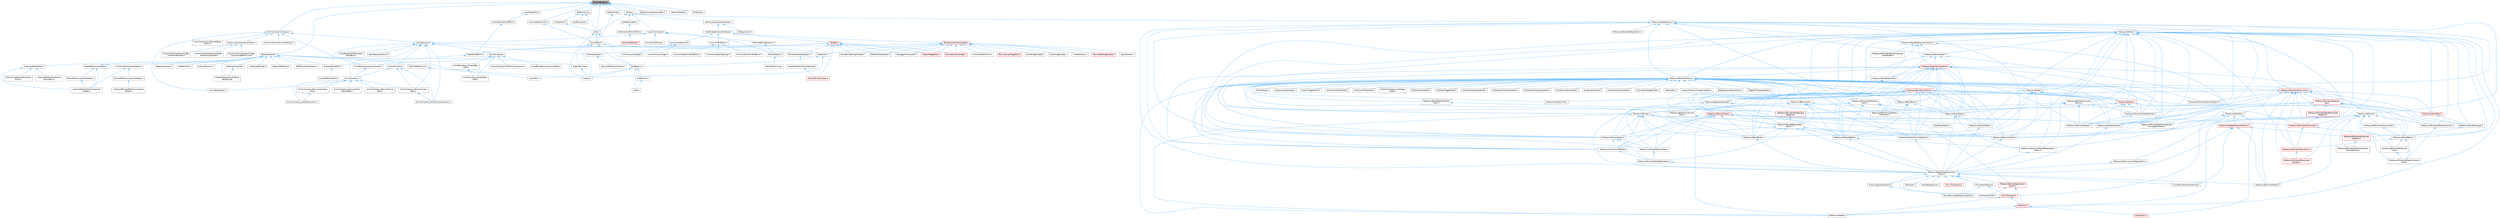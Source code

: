 digraph "MemoryWriter.h"
{
 // INTERACTIVE_SVG=YES
 // LATEX_PDF_SIZE
  bgcolor="transparent";
  edge [fontname=Helvetica,fontsize=10,labelfontname=Helvetica,labelfontsize=10];
  node [fontname=Helvetica,fontsize=10,shape=box,height=0.2,width=0.4];
  Node1 [id="Node000001",label="MemoryWriter.h",height=0.2,width=0.4,color="gray40", fillcolor="grey60", style="filled", fontcolor="black",tooltip=" "];
  Node1 -> Node2 [id="edge1_Node000001_Node000002",dir="back",color="steelblue1",style="solid",tooltip=" "];
  Node2 [id="Node000002",label="AnimCompressionTypes.h",height=0.2,width=0.4,color="grey40", fillcolor="white", style="filled",URL="$d1/d3b/AnimCompressionTypes_8h.html",tooltip=" "];
  Node2 -> Node3 [id="edge2_Node000002_Node000003",dir="back",color="steelblue1",style="solid",tooltip=" "];
  Node3 [id="Node000003",label="AnimBoneCompressionCodec.h",height=0.2,width=0.4,color="grey40", fillcolor="white", style="filled",URL="$dd/dc3/AnimBoneCompressionCodec_8h.html",tooltip=" "];
  Node3 -> Node4 [id="edge3_Node000003_Node000004",dir="back",color="steelblue1",style="solid",tooltip=" "];
  Node4 [id="Node000004",label="AnimCompress.h",height=0.2,width=0.4,color="grey40", fillcolor="white", style="filled",URL="$dd/d6d/AnimCompress_8h.html",tooltip=" "];
  Node4 -> Node5 [id="edge4_Node000004_Node000005",dir="back",color="steelblue1",style="solid",tooltip=" "];
  Node5 [id="Node000005",label="AnimCompress_BitwiseCompress\lOnly.h",height=0.2,width=0.4,color="grey40", fillcolor="white", style="filled",URL="$df/dd5/AnimCompress__BitwiseCompressOnly_8h.html",tooltip=" "];
  Node5 -> Node6 [id="edge5_Node000005_Node000006",dir="back",color="steelblue1",style="solid",tooltip=" "];
  Node6 [id="Node000006",label="AnimCompress_LeastDestructive.h",height=0.2,width=0.4,color="grey40", fillcolor="white", style="filled",URL="$da/d93/AnimCompress__LeastDestructive_8h.html",tooltip=" "];
  Node4 -> Node6 [id="edge6_Node000004_Node000006",dir="back",color="steelblue1",style="solid",tooltip=" "];
  Node4 -> Node7 [id="edge7_Node000004_Node000007",dir="back",color="steelblue1",style="solid",tooltip=" "];
  Node7 [id="Node000007",label="AnimCompress_RemoveEvery\lSecondKey.h",height=0.2,width=0.4,color="grey40", fillcolor="white", style="filled",URL="$d6/dc2/AnimCompress__RemoveEverySecondKey_8h.html",tooltip=" "];
  Node4 -> Node8 [id="edge8_Node000004_Node000008",dir="back",color="steelblue1",style="solid",tooltip=" "];
  Node8 [id="Node000008",label="AnimCompress_RemoveLinear\lKeys.h",height=0.2,width=0.4,color="grey40", fillcolor="white", style="filled",URL="$d1/d0a/AnimCompress__RemoveLinearKeys_8h.html",tooltip=" "];
  Node8 -> Node9 [id="edge9_Node000008_Node000009",dir="back",color="steelblue1",style="solid",tooltip=" "];
  Node9 [id="Node000009",label="AnimCompress_PerTrackCompression.h",height=0.2,width=0.4,color="grey40", fillcolor="white", style="filled",URL="$d1/d22/AnimCompress__PerTrackCompression_8h.html",tooltip=" "];
  Node4 -> Node10 [id="edge10_Node000004_Node000010",dir="back",color="steelblue1",style="solid",tooltip=" "];
  Node10 [id="Node000010",label="AnimCompress_RemoveTrivial\lKeys.h",height=0.2,width=0.4,color="grey40", fillcolor="white", style="filled",URL="$d0/d60/AnimCompress__RemoveTrivialKeys_8h.html",tooltip=" "];
  Node4 -> Node11 [id="edge11_Node000004_Node000011",dir="back",color="steelblue1",style="solid",tooltip=" "];
  Node11 [id="Node000011",label="AnimStreamable.h",height=0.2,width=0.4,color="grey40", fillcolor="white", style="filled",URL="$d1/d46/AnimStreamable_8h.html",tooltip=" "];
  Node2 -> Node12 [id="edge12_Node000002_Node000012",dir="back",color="steelblue1",style="solid",tooltip=" "];
  Node12 [id="Node000012",label="AnimCompressionDerivedData\lPublic.h",height=0.2,width=0.4,color="grey40", fillcolor="white", style="filled",URL="$dc/d36/AnimCompressionDerivedDataPublic_8h.html",tooltip=" "];
  Node2 -> Node13 [id="edge13_Node000002_Node000013",dir="back",color="steelblue1",style="solid",tooltip=" "];
  Node13 [id="Node000013",label="AnimCurveCompressionCodec.h",height=0.2,width=0.4,color="grey40", fillcolor="white", style="filled",URL="$d3/d77/AnimCurveCompressionCodec_8h.html",tooltip=" "];
  Node13 -> Node14 [id="edge14_Node000013_Node000014",dir="back",color="steelblue1",style="solid",tooltip=" "];
  Node14 [id="Node000014",label="AnimCurveCompressionCodec\l_CompressedRichCurve.h",height=0.2,width=0.4,color="grey40", fillcolor="white", style="filled",URL="$db/d72/AnimCurveCompressionCodec__CompressedRichCurve_8h.html",tooltip=" "];
  Node13 -> Node15 [id="edge15_Node000013_Node000015",dir="back",color="steelblue1",style="solid",tooltip=" "];
  Node15 [id="Node000015",label="AnimCurveCompressionCodec\l_UniformIndexable.h",height=0.2,width=0.4,color="grey40", fillcolor="white", style="filled",URL="$d7/d0a/AnimCurveCompressionCodec__UniformIndexable_8h.html",tooltip=" "];
  Node13 -> Node16 [id="edge16_Node000013_Node000016",dir="back",color="steelblue1",style="solid",tooltip=" "];
  Node16 [id="Node000016",label="AnimCurveCompressionCodec\l_UniformlySampled.h",height=0.2,width=0.4,color="grey40", fillcolor="white", style="filled",URL="$da/d4c/AnimCurveCompressionCodec__UniformlySampled_8h.html",tooltip=" "];
  Node2 -> Node17 [id="edge17_Node000002_Node000017",dir="back",color="steelblue1",style="solid",tooltip=" "];
  Node17 [id="Node000017",label="AnimCurveCompressionSettings.h",height=0.2,width=0.4,color="grey40", fillcolor="white", style="filled",URL="$d0/d49/AnimCurveCompressionSettings_8h.html",tooltip=" "];
  Node2 -> Node18 [id="edge18_Node000002_Node000018",dir="back",color="steelblue1",style="solid",tooltip=" "];
  Node18 [id="Node000018",label="AnimSequence.h",height=0.2,width=0.4,color="grey40", fillcolor="white", style="filled",URL="$d0/d8a/AnimSequence_8h.html",tooltip=" "];
  Node18 -> Node19 [id="edge19_Node000018_Node000019",dir="back",color="steelblue1",style="solid",tooltip=" "];
  Node19 [id="Node000019",label="AnimBlueprintPostCompile\lValidation.h",height=0.2,width=0.4,color="grey40", fillcolor="white", style="filled",URL="$de/d1b/AnimBlueprintPostCompileValidation_8h.html",tooltip=" "];
  Node18 -> Node4 [id="edge20_Node000018_Node000004",dir="back",color="steelblue1",style="solid",tooltip=" "];
  Node18 -> Node9 [id="edge21_Node000018_Node000009",dir="back",color="steelblue1",style="solid",tooltip=" "];
  Node18 -> Node8 [id="edge22_Node000018_Node000008",dir="back",color="steelblue1",style="solid",tooltip=" "];
  Node18 -> Node20 [id="edge23_Node000018_Node000020",dir="back",color="steelblue1",style="solid",tooltip=" "];
  Node20 [id="Node000020",label="AnimEncoding.h",height=0.2,width=0.4,color="grey40", fillcolor="white", style="filled",URL="$d9/dfd/AnimEncoding_8h.html",tooltip=" "];
  Node20 -> Node3 [id="edge24_Node000020_Node000003",dir="back",color="steelblue1",style="solid",tooltip=" "];
  Node20 -> Node21 [id="edge25_Node000020_Node000021",dir="back",color="steelblue1",style="solid",tooltip=" "];
  Node21 [id="Node000021",label="AnimBoneDecompressionData.h",height=0.2,width=0.4,color="grey40", fillcolor="white", style="filled",URL="$d9/d92/AnimBoneDecompressionData_8h.html",tooltip=" "];
  Node20 -> Node22 [id="edge26_Node000020_Node000022",dir="back",color="steelblue1",style="solid",tooltip=" "];
  Node22 [id="Node000022",label="AnimEncoding_ConstantKey\lLerp.h",height=0.2,width=0.4,color="grey40", fillcolor="white", style="filled",URL="$d8/d74/AnimEncoding__ConstantKeyLerp_8h.html",tooltip=" "];
  Node22 -> Node23 [id="edge27_Node000022_Node000023",dir="back",color="steelblue1",style="solid",tooltip=" "];
  Node23 [id="Node000023",label="AnimEncoding_VariableKey\lLerp.h",height=0.2,width=0.4,color="grey40", fillcolor="white", style="filled",URL="$d7/d4b/AnimEncoding__VariableKeyLerp_8h.html",tooltip=" "];
  Node20 -> Node24 [id="edge28_Node000020_Node000024",dir="back",color="steelblue1",style="solid",tooltip=" "];
  Node24 [id="Node000024",label="AnimEncoding_PerTrackCompression.h",height=0.2,width=0.4,color="grey40", fillcolor="white", style="filled",URL="$dc/d27/AnimEncoding__PerTrackCompression_8h.html",tooltip=" "];
  Node20 -> Node23 [id="edge29_Node000020_Node000023",dir="back",color="steelblue1",style="solid",tooltip=" "];
  Node18 -> Node25 [id="edge30_Node000018_Node000025",dir="back",color="steelblue1",style="solid",tooltip=" "];
  Node25 [id="Node000025",label="AnimationUtils.h",height=0.2,width=0.4,color="grey40", fillcolor="white", style="filled",URL="$d6/db6/AnimationUtils_8h.html",tooltip=" "];
  Node25 -> Node4 [id="edge31_Node000025_Node000004",dir="back",color="steelblue1",style="solid",tooltip=" "];
  Node25 -> Node9 [id="edge32_Node000025_Node000009",dir="back",color="steelblue1",style="solid",tooltip=" "];
  Node25 -> Node8 [id="edge33_Node000025_Node000008",dir="back",color="steelblue1",style="solid",tooltip=" "];
  Node18 -> Node26 [id="edge34_Node000018_Node000026",dir="back",color="steelblue1",style="solid",tooltip=" "];
  Node26 [id="Node000026",label="BlendSpaceAnalysis.h",height=0.2,width=0.4,color="grey40", fillcolor="white", style="filled",URL="$d7/daf/BlendSpaceAnalysis_8h.html",tooltip=" "];
  Node18 -> Node27 [id="edge35_Node000018_Node000027",dir="back",color="steelblue1",style="solid",tooltip=" "];
  Node27 [id="Node000027",label="EngineSharedPCH.h",height=0.2,width=0.4,color="grey40", fillcolor="white", style="filled",URL="$dc/dbb/EngineSharedPCH_8h.html",tooltip=" "];
  Node27 -> Node28 [id="edge36_Node000027_Node000028",dir="back",color="steelblue1",style="solid",tooltip=" "];
  Node28 [id="Node000028",label="UnrealEdSharedPCH.h",height=0.2,width=0.4,color="grey40", fillcolor="white", style="filled",URL="$d1/de6/UnrealEdSharedPCH_8h.html",tooltip=" "];
  Node18 -> Node29 [id="edge37_Node000018_Node000029",dir="back",color="steelblue1",style="solid",tooltip=" "];
  Node29 [id="Node000029",label="MovieSceneToolHelpers.h",height=0.2,width=0.4,color="grey40", fillcolor="white", style="filled",URL="$d4/d0e/MovieSceneToolHelpers_8h.html",tooltip=" "];
  Node29 -> Node30 [id="edge38_Node000029_Node000030",dir="back",color="steelblue1",style="solid",tooltip=" "];
  Node30 [id="Node000030",label="MovieSceneToolsUserSettings.h",height=0.2,width=0.4,color="grey40", fillcolor="white", style="filled",URL="$d5/dab/MovieSceneToolsUserSettings_8h.html",tooltip=" "];
  Node30 -> Node31 [id="edge39_Node000030_Node000031",dir="back",color="steelblue1",style="solid",tooltip=" "];
  Node31 [id="Node000031",label="TrackEditorThumbnail.h",height=0.2,width=0.4,color="red", fillcolor="#FFF0F0", style="filled",URL="$d6/d44/TrackEditorThumbnail_8h.html",tooltip=" "];
  Node18 -> Node34 [id="edge40_Node000018_Node000034",dir="back",color="steelblue1",style="solid",tooltip=" "];
  Node34 [id="Node000034",label="PersonaModule.h",height=0.2,width=0.4,color="grey40", fillcolor="white", style="filled",URL="$de/d74/PersonaModule_8h.html",tooltip=" "];
  Node34 -> Node35 [id="edge41_Node000034_Node000035",dir="back",color="steelblue1",style="solid",tooltip=" "];
  Node35 [id="Node000035",label="PersonaToolMenuContext.h",height=0.2,width=0.4,color="grey40", fillcolor="white", style="filled",URL="$d6/d6c/PersonaToolMenuContext_8h.html",tooltip=" "];
  Node2 -> Node11 [id="edge42_Node000002_Node000011",dir="back",color="steelblue1",style="solid",tooltip=" "];
  Node1 -> Node36 [id="edge43_Node000001_Node000036",dir="back",color="steelblue1",style="solid",tooltip=" "];
  Node36 [id="Node000036",label="ArchiveObjectCrc32.h",height=0.2,width=0.4,color="grey40", fillcolor="white", style="filled",URL="$d8/d12/ArchiveObjectCrc32_8h.html",tooltip=" "];
  Node36 -> Node37 [id="edge44_Node000036_Node000037",dir="back",color="steelblue1",style="solid",tooltip=" "];
  Node37 [id="Node000037",label="CoreUObject.h",height=0.2,width=0.4,color="grey40", fillcolor="white", style="filled",URL="$d0/ded/CoreUObject_8h.html",tooltip=" "];
  Node37 -> Node38 [id="edge45_Node000037_Node000038",dir="back",color="steelblue1",style="solid",tooltip=" "];
  Node38 [id="Node000038",label="Engine.h",height=0.2,width=0.4,color="grey40", fillcolor="white", style="filled",URL="$d1/d34/Public_2Engine_8h.html",tooltip=" "];
  Node37 -> Node39 [id="edge46_Node000037_Node000039",dir="back",color="steelblue1",style="solid",tooltip=" "];
  Node39 [id="Node000039",label="EngineMinimal.h",height=0.2,width=0.4,color="grey40", fillcolor="white", style="filled",URL="$d0/d2c/EngineMinimal_8h.html",tooltip=" "];
  Node39 -> Node38 [id="edge47_Node000039_Node000038",dir="back",color="steelblue1",style="solid",tooltip=" "];
  Node37 -> Node40 [id="edge48_Node000037_Node000040",dir="back",color="steelblue1",style="solid",tooltip=" "];
  Node40 [id="Node000040",label="SlateBasics.h",height=0.2,width=0.4,color="grey40", fillcolor="white", style="filled",URL="$da/d2f/SlateBasics_8h.html",tooltip=" "];
  Node40 -> Node38 [id="edge49_Node000040_Node000038",dir="back",color="steelblue1",style="solid",tooltip=" "];
  Node40 -> Node41 [id="edge50_Node000040_Node000041",dir="back",color="steelblue1",style="solid",tooltip=" "];
  Node41 [id="Node000041",label="Slate.h",height=0.2,width=0.4,color="grey40", fillcolor="white", style="filled",URL="$d2/dc0/Slate_8h.html",tooltip=" "];
  Node40 -> Node42 [id="edge51_Node000040_Node000042",dir="back",color="steelblue1",style="solid",tooltip=" "];
  Node42 [id="Node000042",label="SlateExtras.h",height=0.2,width=0.4,color="grey40", fillcolor="white", style="filled",URL="$d8/dec/SlateExtras_8h.html",tooltip=" "];
  Node42 -> Node41 [id="edge52_Node000042_Node000041",dir="back",color="steelblue1",style="solid",tooltip=" "];
  Node40 -> Node43 [id="edge53_Node000040_Node000043",dir="back",color="steelblue1",style="solid",tooltip=" "];
  Node43 [id="Node000043",label="UnrealEd.h",height=0.2,width=0.4,color="grey40", fillcolor="white", style="filled",URL="$d2/d5f/UnrealEd_8h.html",tooltip=" "];
  Node37 -> Node44 [id="edge54_Node000037_Node000044",dir="back",color="steelblue1",style="solid",tooltip=" "];
  Node44 [id="Node000044",label="SlateCore.h",height=0.2,width=0.4,color="grey40", fillcolor="white", style="filled",URL="$dc/d03/SlateCore_8h.html",tooltip=" "];
  Node44 -> Node38 [id="edge55_Node000044_Node000038",dir="back",color="steelblue1",style="solid",tooltip=" "];
  Node44 -> Node40 [id="edge56_Node000044_Node000040",dir="back",color="steelblue1",style="solid",tooltip=" "];
  Node1 -> Node45 [id="edge57_Node000001_Node000045",dir="back",color="steelblue1",style="solid",tooltip=" "];
  Node45 [id="Node000045",label="BufferArchive.h",height=0.2,width=0.4,color="grey40", fillcolor="white", style="filled",URL="$df/d5a/BufferArchive_8h.html",tooltip=" "];
  Node45 -> Node46 [id="edge58_Node000045_Node000046",dir="back",color="steelblue1",style="solid",tooltip=" "];
  Node46 [id="Node000046",label="ArrayWriter.h",height=0.2,width=0.4,color="grey40", fillcolor="white", style="filled",URL="$d3/df8/ArrayWriter_8h.html",tooltip=" "];
  Node46 -> Node47 [id="edge59_Node000046_Node000047",dir="back",color="steelblue1",style="solid",tooltip=" "];
  Node47 [id="Node000047",label="Core.h",height=0.2,width=0.4,color="grey40", fillcolor="white", style="filled",URL="$d6/dd7/Core_8h.html",tooltip=" "];
  Node47 -> Node37 [id="edge60_Node000047_Node000037",dir="back",color="steelblue1",style="solid",tooltip=" "];
  Node47 -> Node38 [id="edge61_Node000047_Node000038",dir="back",color="steelblue1",style="solid",tooltip=" "];
  Node47 -> Node40 [id="edge62_Node000047_Node000040",dir="back",color="steelblue1",style="solid",tooltip=" "];
  Node45 -> Node47 [id="edge63_Node000045_Node000047",dir="back",color="steelblue1",style="solid",tooltip=" "];
  Node45 -> Node48 [id="edge64_Node000045_Node000048",dir="back",color="steelblue1",style="solid",tooltip=" "];
  Node48 [id="Node000048",label="InputStructures.h",height=0.2,width=0.4,color="grey40", fillcolor="white", style="filled",URL="$de/d51/InputStructures_8h.html",tooltip=" "];
  Node1 -> Node47 [id="edge65_Node000001_Node000047",dir="back",color="steelblue1",style="solid",tooltip=" "];
  Node1 -> Node49 [id="edge66_Node000001_Node000049",dir="back",color="steelblue1",style="solid",tooltip=" "];
  Node49 [id="Node000049",label="CoreSharedPCH.h",height=0.2,width=0.4,color="grey40", fillcolor="white", style="filled",URL="$d8/de5/CoreSharedPCH_8h.html",tooltip=" "];
  Node49 -> Node50 [id="edge67_Node000049_Node000050",dir="back",color="steelblue1",style="solid",tooltip=" "];
  Node50 [id="Node000050",label="CoreUObjectSharedPCH.h",height=0.2,width=0.4,color="grey40", fillcolor="white", style="filled",URL="$de/d2f/CoreUObjectSharedPCH_8h.html",tooltip=" "];
  Node50 -> Node51 [id="edge68_Node000050_Node000051",dir="back",color="steelblue1",style="solid",tooltip=" "];
  Node51 [id="Node000051",label="SlateSharedPCH.h",height=0.2,width=0.4,color="grey40", fillcolor="white", style="filled",URL="$d1/dfc/SlateSharedPCH_8h.html",tooltip=" "];
  Node51 -> Node27 [id="edge69_Node000051_Node000027",dir="back",color="steelblue1",style="solid",tooltip=" "];
  Node1 -> Node52 [id="edge70_Node000001_Node000052",dir="back",color="steelblue1",style="solid",tooltip=" "];
  Node52 [id="Node000052",label="IDisplayClusterSerializable.h",height=0.2,width=0.4,color="grey40", fillcolor="white", style="filled",URL="$d1/dd9/IDisplayClusterSerializable_8h.html",tooltip=" "];
  Node1 -> Node53 [id="edge71_Node000001_Node000053",dir="back",color="steelblue1",style="solid",tooltip=" "];
  Node53 [id="Node000053",label="MaterialShared.h",height=0.2,width=0.4,color="grey40", fillcolor="white", style="filled",URL="$d7/d0b/MaterialShared_8h.html",tooltip=" "];
  Node53 -> Node54 [id="edge72_Node000053_Node000054",dir="back",color="steelblue1",style="solid",tooltip=" "];
  Node54 [id="Node000054",label="AddPatchTool.h",height=0.2,width=0.4,color="grey40", fillcolor="white", style="filled",URL="$d5/deb/AddPatchTool_8h.html",tooltip=" "];
  Node53 -> Node38 [id="edge73_Node000053_Node000038",dir="back",color="steelblue1",style="solid",tooltip=" "];
  Node53 -> Node39 [id="edge74_Node000053_Node000039",dir="back",color="steelblue1",style="solid",tooltip=" "];
  Node53 -> Node27 [id="edge75_Node000053_Node000027",dir="back",color="steelblue1",style="solid",tooltip=" "];
  Node53 -> Node55 [id="edge76_Node000053_Node000055",dir="back",color="steelblue1",style="solid",tooltip=" "];
  Node55 [id="Node000055",label="ExternalTexture.h",height=0.2,width=0.4,color="grey40", fillcolor="white", style="filled",URL="$de/d93/ExternalTexture_8h.html",tooltip=" "];
  Node53 -> Node56 [id="edge77_Node000053_Node000056",dir="back",color="steelblue1",style="solid",tooltip=" "];
  Node56 [id="Node000056",label="InstancedStaticMesh.h",height=0.2,width=0.4,color="grey40", fillcolor="white", style="filled",URL="$dd/d89/InstancedStaticMesh_8h.html",tooltip=" "];
  Node56 -> Node57 [id="edge78_Node000056_Node000057",dir="back",color="steelblue1",style="solid",tooltip=" "];
  Node57 [id="Node000057",label="HierarchicalStaticMeshScene\lProxy.h",height=0.2,width=0.4,color="grey40", fillcolor="white", style="filled",URL="$d3/d4d/HierarchicalStaticMeshSceneProxy_8h.html",tooltip=" "];
  Node56 -> Node58 [id="edge79_Node000056_Node000058",dir="back",color="steelblue1",style="solid",tooltip=" "];
  Node58 [id="Node000058",label="InstancedStaticMeshComponent\lHelper.h",height=0.2,width=0.4,color="grey40", fillcolor="white", style="filled",URL="$dc/dc7/InstancedStaticMeshComponentHelper_8h.html",tooltip=" "];
  Node56 -> Node59 [id="edge80_Node000056_Node000059",dir="back",color="steelblue1",style="solid",tooltip=" "];
  Node59 [id="Node000059",label="InstancedStaticMeshScene\lProxyDesc.h",height=0.2,width=0.4,color="grey40", fillcolor="white", style="filled",URL="$db/dcf/InstancedStaticMeshSceneProxyDesc_8h.html",tooltip=" "];
  Node53 -> Node60 [id="edge81_Node000053_Node000060",dir="back",color="steelblue1",style="solid",tooltip=" "];
  Node60 [id="Node000060",label="LandscapeRender.h",height=0.2,width=0.4,color="grey40", fillcolor="white", style="filled",URL="$df/d67/LandscapeRender_8h.html",tooltip=" "];
  Node53 -> Node61 [id="edge82_Node000053_Node000061",dir="back",color="steelblue1",style="solid",tooltip=" "];
  Node61 [id="Node000061",label="MaterialCompiler.h",height=0.2,width=0.4,color="grey40", fillcolor="white", style="filled",URL="$df/df8/MaterialCompiler_8h.html",tooltip=" "];
  Node61 -> Node62 [id="edge83_Node000061_Node000062",dir="back",color="steelblue1",style="solid",tooltip=" "];
  Node62 [id="Node000062",label="MaterialExpressionMaterial\lSample.cpp",height=0.2,width=0.4,color="grey40", fillcolor="white", style="filled",URL="$d0/dbd/MaterialExpressionMaterialSample_8cpp.html",tooltip=" "];
  Node53 -> Node62 [id="edge84_Node000053_Node000062",dir="back",color="steelblue1",style="solid",tooltip=" "];
  Node53 -> Node63 [id="edge85_Node000053_Node000063",dir="back",color="steelblue1",style="solid",tooltip=" "];
  Node63 [id="Node000063",label="MaterialIRModule.h",height=0.2,width=0.4,color="grey40", fillcolor="white", style="filled",URL="$d4/dc2/MaterialIRModule_8h.html",tooltip=" "];
  Node53 -> Node64 [id="edge86_Node000053_Node000064",dir="back",color="steelblue1",style="solid",tooltip=" "];
  Node64 [id="Node000064",label="NaniteResourcesHelper.h",height=0.2,width=0.4,color="grey40", fillcolor="white", style="filled",URL="$dc/d48/NaniteResourcesHelper_8h.html",tooltip=" "];
  Node64 -> Node58 [id="edge87_Node000064_Node000058",dir="back",color="steelblue1",style="solid",tooltip=" "];
  Node64 -> Node64 [id="edge88_Node000064_Node000064",dir="back",color="steelblue1",style="solid",tooltip=" "];
  Node64 -> Node65 [id="edge89_Node000064_Node000065",dir="back",color="steelblue1",style="solid",tooltip=" "];
  Node65 [id="Node000065",label="StaticMeshComponentHelper.h",height=0.2,width=0.4,color="grey40", fillcolor="white", style="filled",URL="$dc/dc1/StaticMeshComponentHelper_8h.html",tooltip=" "];
  Node65 -> Node58 [id="edge90_Node000065_Node000058",dir="back",color="steelblue1",style="solid",tooltip=" "];
  Node53 -> Node66 [id="edge91_Node000053_Node000066",dir="back",color="steelblue1",style="solid",tooltip=" "];
  Node66 [id="Node000066",label="PSOPrecacheValidation.h",height=0.2,width=0.4,color="grey40", fillcolor="white", style="filled",URL="$d0/d55/PSOPrecacheValidation_8h.html",tooltip=" "];
  Node53 -> Node67 [id="edge92_Node000053_Node000067",dir="back",color="steelblue1",style="solid",tooltip=" "];
  Node67 [id="Node000067",label="ParticleDefinitions.h",height=0.2,width=0.4,color="grey40", fillcolor="white", style="filled",URL="$db/dde/ParticleDefinitions_8h.html",tooltip=" "];
  Node67 -> Node43 [id="edge93_Node000067_Node000043",dir="back",color="steelblue1",style="solid",tooltip=" "];
  Node53 -> Node68 [id="edge94_Node000053_Node000068",dir="back",color="steelblue1",style="solid",tooltip=" "];
  Node68 [id="Node000068",label="PrimitiveComponentHelper.h",height=0.2,width=0.4,color="grey40", fillcolor="white", style="filled",URL="$d1/d08/PrimitiveComponentHelper_8h.html",tooltip=" "];
  Node68 -> Node58 [id="edge95_Node000068_Node000058",dir="back",color="steelblue1",style="solid",tooltip=" "];
  Node68 -> Node69 [id="edge96_Node000068_Node000069",dir="back",color="steelblue1",style="solid",tooltip=" "];
  Node69 [id="Node000069",label="SkinnedMeshComponentHelper.h",height=0.2,width=0.4,color="grey40", fillcolor="white", style="filled",URL="$db/d81/SkinnedMeshComponentHelper_8h.html",tooltip=" "];
  Node69 -> Node70 [id="edge97_Node000069_Node000070",dir="back",color="steelblue1",style="solid",tooltip=" "];
  Node70 [id="Node000070",label="InstancedSkinnedMeshComponent\lHelper.h",height=0.2,width=0.4,color="grey40", fillcolor="white", style="filled",URL="$d1/d86/InstancedSkinnedMeshComponentHelper_8h.html",tooltip=" "];
  Node53 -> Node71 [id="edge98_Node000053_Node000071",dir="back",color="steelblue1",style="solid",tooltip=" "];
  Node71 [id="Node000071",label="WaterSubsystem.h",height=0.2,width=0.4,color="grey40", fillcolor="white", style="filled",URL="$d0/d57/WaterSubsystem_8h.html",tooltip=" "];
  Node1 -> Node72 [id="edge99_Node000001_Node000072",dir="back",color="steelblue1",style="solid",tooltip=" "];
  Node72 [id="Node000072",label="NetworkProfiler.h",height=0.2,width=0.4,color="grey40", fillcolor="white", style="filled",URL="$d4/d40/NetworkProfiler_8h.html",tooltip=" "];
  Node1 -> Node73 [id="edge100_Node000001_Node000073",dir="back",color="steelblue1",style="solid",tooltip=" "];
  Node73 [id="Node000073",label="ObjectWriter.h",height=0.2,width=0.4,color="grey40", fillcolor="white", style="filled",URL="$db/dfd/ObjectWriter_8h.html",tooltip=" "];
  Node73 -> Node37 [id="edge101_Node000073_Node000037",dir="back",color="steelblue1",style="solid",tooltip=" "];
  Node1 -> Node74 [id="edge102_Node000001_Node000074",dir="back",color="steelblue1",style="solid",tooltip=" "];
  Node74 [id="Node000074",label="TraitWriter.h",height=0.2,width=0.4,color="grey40", fillcolor="white", style="filled",URL="$d4/dec/TraitWriter_8h.html",tooltip=" "];
  Node1 -> Node75 [id="edge103_Node000001_Node000075",dir="back",color="steelblue1",style="solid",tooltip=" "];
  Node75 [id="Node000075",label="Variant.h",height=0.2,width=0.4,color="grey40", fillcolor="white", style="filled",URL="$de/d56/Variant_8h.html",tooltip=" "];
  Node75 -> Node47 [id="edge104_Node000075_Node000047",dir="back",color="steelblue1",style="solid",tooltip=" "];
  Node75 -> Node76 [id="edge105_Node000075_Node000076",dir="back",color="steelblue1",style="solid",tooltip=" "];
  Node76 [id="Node000076",label="CustomAttributes.h",height=0.2,width=0.4,color="grey40", fillcolor="white", style="filled",URL="$de/df2/CustomAttributes_8h.html",tooltip=" "];
  Node76 -> Node18 [id="edge106_Node000076_Node000018",dir="back",color="steelblue1",style="solid",tooltip=" "];
  Node76 -> Node77 [id="edge107_Node000076_Node000077",dir="back",color="steelblue1",style="solid",tooltip=" "];
  Node77 [id="Node000077",label="AnimationSettings.h",height=0.2,width=0.4,color="grey40", fillcolor="white", style="filled",URL="$d7/d2a/AnimationSettings_8h.html",tooltip=" "];
  Node76 -> Node78 [id="edge108_Node000076_Node000078",dir="back",color="steelblue1",style="solid",tooltip=" "];
  Node78 [id="Node000078",label="AttributeBlendOperator.h",height=0.2,width=0.4,color="grey40", fillcolor="white", style="filled",URL="$d4/d8d/AttributeBlendOperator_8h.html",tooltip=" "];
  Node78 -> Node79 [id="edge109_Node000078_Node000079",dir="back",color="steelblue1",style="solid",tooltip=" "];
  Node79 [id="Node000079",label="AttributeTypes.h",height=0.2,width=0.4,color="grey40", fillcolor="white", style="filled",URL="$db/d70/AttributeTypes_8h.html",tooltip=" "];
  Node79 -> Node80 [id="edge110_Node000079_Node000080",dir="back",color="steelblue1",style="solid",tooltip=" "];
  Node80 [id="Node000080",label="AttributeCurve.cpp",height=0.2,width=0.4,color="grey40", fillcolor="white", style="filled",URL="$de/d39/AttributeCurve_8cpp.html",tooltip=" "];
  Node76 -> Node79 [id="edge111_Node000076_Node000079",dir="back",color="steelblue1",style="solid",tooltip=" "];
  Node75 -> Node81 [id="edge112_Node000075_Node000081",dir="back",color="steelblue1",style="solid",tooltip=" "];
  Node81 [id="Node000081",label="GenericAccessibleInterfaces.h",height=0.2,width=0.4,color="grey40", fillcolor="white", style="filled",URL="$d9/dbb/GenericAccessibleInterfaces_8h.html",tooltip=" "];
  Node81 -> Node82 [id="edge113_Node000081_Node000082",dir="back",color="steelblue1",style="solid",tooltip=" "];
  Node82 [id="Node000082",label="IOSApplication.h",height=0.2,width=0.4,color="grey40", fillcolor="white", style="filled",URL="$de/d94/IOSApplication_8h.html",tooltip=" "];
  Node81 -> Node83 [id="edge114_Node000081_Node000083",dir="back",color="steelblue1",style="solid",tooltip=" "];
  Node83 [id="Node000083",label="SlateWidgetAccessibleTypes.h",height=0.2,width=0.4,color="grey40", fillcolor="white", style="filled",URL="$d2/dbd/SlateWidgetAccessibleTypes_8h.html",tooltip=" "];
  Node83 -> Node84 [id="edge115_Node000083_Node000084",dir="back",color="steelblue1",style="solid",tooltip=" "];
  Node84 [id="Node000084",label="CommonLoadGuard.h",height=0.2,width=0.4,color="grey40", fillcolor="white", style="filled",URL="$d1/da1/CommonLoadGuard_8h.html",tooltip=" "];
  Node84 -> Node85 [id="edge116_Node000084_Node000085",dir="back",color="steelblue1",style="solid",tooltip=" "];
  Node85 [id="Node000085",label="CommonLazyImage.h",height=0.2,width=0.4,color="grey40", fillcolor="white", style="filled",URL="$d2/d74/CommonLazyImage_8h.html",tooltip=" "];
  Node84 -> Node86 [id="edge117_Node000084_Node000086",dir="back",color="steelblue1",style="solid",tooltip=" "];
  Node86 [id="Node000086",label="CommonLazyWidget.h",height=0.2,width=0.4,color="grey40", fillcolor="white", style="filled",URL="$d2/db7/CommonLazyWidget_8h.html",tooltip=" "];
  Node83 -> Node87 [id="edge118_Node000083_Node000087",dir="back",color="steelblue1",style="solid",tooltip=" "];
  Node87 [id="Node000087",label="CommonTextBlock.h",height=0.2,width=0.4,color="grey40", fillcolor="white", style="filled",URL="$d2/dc5/CommonTextBlock_8h.html",tooltip=" "];
  Node87 -> Node88 [id="edge119_Node000087_Node000088",dir="back",color="steelblue1",style="solid",tooltip=" "];
  Node88 [id="Node000088",label="CommonDateTimeTextBlock.h",height=0.2,width=0.4,color="grey40", fillcolor="white", style="filled",URL="$db/d1a/CommonDateTimeTextBlock_8h.html",tooltip=" "];
  Node87 -> Node89 [id="edge120_Node000087_Node000089",dir="back",color="steelblue1",style="solid",tooltip=" "];
  Node89 [id="Node000089",label="CommonNumericTextBlock.h",height=0.2,width=0.4,color="grey40", fillcolor="white", style="filled",URL="$df/db6/CommonNumericTextBlock_8h.html",tooltip=" "];
  Node87 -> Node90 [id="edge121_Node000087_Node000090",dir="back",color="steelblue1",style="solid",tooltip=" "];
  Node90 [id="Node000090",label="CommonUIEditorSettings.h",height=0.2,width=0.4,color="grey40", fillcolor="white", style="filled",URL="$dd/d37/CommonUIEditorSettings_8h.html",tooltip=" "];
  Node83 -> Node91 [id="edge122_Node000083_Node000091",dir="back",color="steelblue1",style="solid",tooltip=" "];
  Node91 [id="Node000091",label="DeclarativeSyntaxSupport.h",height=0.2,width=0.4,color="red", fillcolor="#FFF0F0", style="filled",URL="$d9/d96/DeclarativeSyntaxSupport_8h.html",tooltip=" "];
  Node91 -> Node92 [id="edge123_Node000091_Node000092",dir="back",color="steelblue1",style="solid",tooltip=" "];
  Node92 [id="Node000092",label="AboutScreen.h",height=0.2,width=0.4,color="grey40", fillcolor="white", style="filled",URL="$d0/d33/AboutScreen_8h.html",tooltip=" "];
  Node91 -> Node93 [id="edge124_Node000091_Node000093",dir="back",color="steelblue1",style="solid",tooltip=" "];
  Node93 [id="Node000093",label="AnimationEditorUtils.h",height=0.2,width=0.4,color="grey40", fillcolor="white", style="filled",URL="$df/d23/AnimationEditorUtils_8h.html",tooltip=" "];
  Node91 -> Node94 [id="edge125_Node000091_Node000094",dir="back",color="steelblue1",style="solid",tooltip=" "];
  Node94 [id="Node000094",label="BasicLayoutWidgetSlot.h",height=0.2,width=0.4,color="red", fillcolor="#FFF0F0", style="filled",URL="$d4/d34/BasicLayoutWidgetSlot_8h.html",tooltip=" "];
  Node91 -> Node378 [id="edge126_Node000091_Node000378",dir="back",color="steelblue1",style="solid",tooltip=" "];
  Node378 [id="Node000378",label="BoneDragDropOp.h",height=0.2,width=0.4,color="grey40", fillcolor="white", style="filled",URL="$d9/dba/BoneDragDropOp_8h.html",tooltip=" "];
  Node91 -> Node246 [id="edge127_Node000091_Node000246",dir="back",color="steelblue1",style="solid",tooltip=" "];
  Node246 [id="Node000246",label="BoneSelectionWidget.h",height=0.2,width=0.4,color="red", fillcolor="#FFF0F0", style="filled",URL="$d4/dd3/BoneSelectionWidget_8h.html",tooltip=" "];
  Node91 -> Node170 [id="edge128_Node000091_Node000170",dir="back",color="steelblue1",style="solid",tooltip=" "];
  Node170 [id="Node000170",label="BrushBuilderDragDropOp.h",height=0.2,width=0.4,color="grey40", fillcolor="white", style="filled",URL="$d9/d56/BrushBuilderDragDropOp_8h.html",tooltip=" "];
  Node91 -> Node379 [id="edge129_Node000091_Node000379",dir="back",color="steelblue1",style="solid",tooltip=" "];
  Node379 [id="Node000379",label="ClassDragDropOp.h",height=0.2,width=0.4,color="grey40", fillcolor="white", style="filled",URL="$d5/d37/ClassDragDropOp_8h.html",tooltip=" "];
  Node91 -> Node756 [id="edge130_Node000091_Node000756",dir="back",color="steelblue1",style="solid",tooltip=" "];
  Node756 [id="Node000756",label="CreditsScreen.h",height=0.2,width=0.4,color="grey40", fillcolor="white", style="filled",URL="$d7/db9/CreditsScreen_8h.html",tooltip=" "];
  Node91 -> Node109 [id="edge131_Node000091_Node000109",dir="back",color="steelblue1",style="solid",tooltip=" "];
  Node109 [id="Node000109",label="DataflowGraphEditor.h",height=0.2,width=0.4,color="grey40", fillcolor="white", style="filled",URL="$d4/dfa/DataflowGraphEditor_8h.html",tooltip=" "];
  Node91 -> Node759 [id="edge132_Node000091_Node000759",dir="back",color="steelblue1",style="solid",tooltip=" "];
  Node759 [id="Node000759",label="DebuggerCommands.h",height=0.2,width=0.4,color="grey40", fillcolor="white", style="filled",URL="$dc/da1/DebuggerCommands_8h.html",tooltip=" "];
  Node91 -> Node380 [id="edge133_Node000091_Node000380",dir="back",color="steelblue1",style="solid",tooltip=" "];
  Node380 [id="Node000380",label="DecoratedDragDropOp.h",height=0.2,width=0.4,color="red", fillcolor="#FFF0F0", style="filled",URL="$d6/d6a/DecoratedDragDropOp_8h.html",tooltip=" "];
  Node91 -> Node687 [id="edge134_Node000091_Node000687",dir="back",color="steelblue1",style="solid",tooltip=" "];
  Node687 [id="Node000687",label="DetailWidgetRow.h",height=0.2,width=0.4,color="red", fillcolor="#FFF0F0", style="filled",URL="$d4/d4d/DetailWidgetRow_8h.html",tooltip=" "];
  Node91 -> Node44 [id="edge135_Node000091_Node000044",dir="back",color="steelblue1",style="solid",tooltip=" "];
  Node91 -> Node51 [id="edge136_Node000091_Node000051",dir="back",color="steelblue1",style="solid",tooltip=" "];
  Node83 -> Node955 [id="edge137_Node000083_Node000955",dir="back",color="steelblue1",style="solid",tooltip=" "];
  Node955 [id="Node000955",label="SWidget.h",height=0.2,width=0.4,color="red", fillcolor="#FFF0F0", style="filled",URL="$dc/df5/SWidget_8h.html",tooltip=" "];
  Node955 -> Node246 [id="edge138_Node000955_Node000246",dir="back",color="steelblue1",style="solid",tooltip=" "];
  Node955 -> Node170 [id="edge139_Node000955_Node000170",dir="back",color="steelblue1",style="solid",tooltip=" "];
  Node955 -> Node109 [id="edge140_Node000955_Node000109",dir="back",color="steelblue1",style="solid",tooltip=" "];
  Node955 -> Node759 [id="edge141_Node000955_Node000759",dir="back",color="steelblue1",style="solid",tooltip=" "];
  Node955 -> Node687 [id="edge142_Node000955_Node000687",dir="back",color="steelblue1",style="solid",tooltip=" "];
  Node955 -> Node29 [id="edge143_Node000955_Node000029",dir="back",color="steelblue1",style="solid",tooltip=" "];
  Node955 -> Node34 [id="edge144_Node000955_Node000034",dir="back",color="steelblue1",style="solid",tooltip=" "];
  Node955 -> Node44 [id="edge145_Node000955_Node000044",dir="back",color="steelblue1",style="solid",tooltip=" "];
  Node955 -> Node51 [id="edge146_Node000955_Node000051",dir="back",color="steelblue1",style="solid",tooltip=" "];
  Node955 -> Node31 [id="edge147_Node000955_Node000031",dir="back",color="steelblue1",style="solid",tooltip=" "];
  Node75 -> Node1029 [id="edge148_Node000075_Node001029",dir="back",color="steelblue1",style="solid",tooltip=" "];
  Node1029 [id="Node001029",label="MetasoundDataFactory.h",height=0.2,width=0.4,color="grey40", fillcolor="white", style="filled",URL="$d4/d50/MetasoundDataFactory_8h.html",tooltip=" "];
  Node1029 -> Node1030 [id="edge149_Node001029_Node001030",dir="back",color="steelblue1",style="solid",tooltip=" "];
  Node1030 [id="Node001030",label="MetasoundArrayNodes.h",height=0.2,width=0.4,color="grey40", fillcolor="white", style="filled",URL="$de/d05/MetasoundArrayNodes_8h.html",tooltip=" "];
  Node1030 -> Node1031 [id="edge150_Node001030_Node001031",dir="back",color="steelblue1",style="solid",tooltip=" "];
  Node1031 [id="Node001031",label="MetasoundArrayNodesRegistration.h",height=0.2,width=0.4,color="grey40", fillcolor="white", style="filled",URL="$d2/d35/MetasoundArrayNodesRegistration_8h.html",tooltip=" "];
  Node1031 -> Node1032 [id="edge151_Node001031_Node001032",dir="back",color="steelblue1",style="solid",tooltip=" "];
  Node1032 [id="Node001032",label="MetasoundDataTypeRegistration\lMacro.h",height=0.2,width=0.4,color="grey40", fillcolor="white", style="filled",URL="$d1/d2b/MetasoundDataTypeRegistrationMacro_8h.html",tooltip=" "];
  Node1032 -> Node1033 [id="edge152_Node001032_Node001033",dir="back",color="steelblue1",style="solid",tooltip=" "];
  Node1033 [id="Node001033",label="FusionPatchRenderableAsset.h",height=0.2,width=0.4,color="grey40", fillcolor="white", style="filled",URL="$d0/dd5/FusionPatchRenderableAsset_8h.html",tooltip=" "];
  Node1032 -> Node1034 [id="edge153_Node001032_Node001034",dir="back",color="steelblue1",style="solid",tooltip=" "];
  Node1034 [id="Node001034",label="MetasoundEnumRegistration\lMacro.h",height=0.2,width=0.4,color="red", fillcolor="#FFF0F0", style="filled",URL="$dd/da6/MetasoundEnumRegistrationMacro_8h.html",tooltip=" "];
  Node1034 -> Node1037 [id="edge154_Node001034_Node001037",dir="back",color="steelblue1",style="solid",tooltip=" "];
  Node1037 [id="Node001037",label="MidiClock.h",height=0.2,width=0.4,color="red", fillcolor="#FFF0F0", style="filled",URL="$df/d88/MidiClock_8h.html",tooltip=" "];
  Node1037 -> Node1038 [id="edge155_Node001037_Node001038",dir="back",color="steelblue1",style="solid",tooltip=" "];
  Node1038 [id="Node001038",label="MetronomeNode.h",height=0.2,width=0.4,color="grey40", fillcolor="white", style="filled",URL="$d9/daa/MetronomeNode_8h.html",tooltip=" "];
  Node1037 -> Node1039 [id="edge156_Node001037_Node001039",dir="back",color="steelblue1",style="solid",tooltip=" "];
  Node1039 [id="Node001039",label="MidiStream.h",height=0.2,width=0.4,color="red", fillcolor="#FFF0F0", style="filled",URL="$d8/ded/MidiStream_8h.html",tooltip=" "];
  Node1034 -> Node1046 [id="edge157_Node001034_Node001046",dir="back",color="steelblue1",style="solid",tooltip=" "];
  Node1046 [id="Node001046",label="MidiControllerID.h",height=0.2,width=0.4,color="grey40", fillcolor="white", style="filled",URL="$d0/d53/MidiControllerID_8h.html",tooltip=" "];
  Node1032 -> Node1048 [id="edge158_Node001032_Node001048",dir="back",color="steelblue1",style="solid",tooltip=" "];
  Node1048 [id="Node001048",label="MetasoundParameterPack.h",height=0.2,width=0.4,color="grey40", fillcolor="white", style="filled",URL="$d8/d84/MetasoundParameterPack_8h.html",tooltip=" "];
  Node1032 -> Node1049 [id="edge159_Node001032_Node001049",dir="back",color="steelblue1",style="solid",tooltip=" "];
  Node1049 [id="Node001049",label="MidiAsset.h",height=0.2,width=0.4,color="grey40", fillcolor="white", style="filled",URL="$da/d6b/MidiAsset_8h.html",tooltip=" "];
  Node1032 -> Node1046 [id="edge160_Node001032_Node001046",dir="back",color="steelblue1",style="solid",tooltip=" "];
  Node1032 -> Node1050 [id="edge161_Node001032_Node001050",dir="back",color="steelblue1",style="solid",tooltip=" "];
  Node1050 [id="Node001050",label="MidiStepSequence.h",height=0.2,width=0.4,color="grey40", fillcolor="white", style="filled",URL="$de/dbc/MidiStepSequence_8h.html",tooltip=" "];
  Node1032 -> Node1051 [id="edge162_Node001032_Node001051",dir="back",color="steelblue1",style="solid",tooltip=" "];
  Node1051 [id="Node001051",label="MusicLoopConfiguration.h",height=0.2,width=0.4,color="grey40", fillcolor="white", style="filled",URL="$de/d33/MusicLoopConfiguration_8h.html",tooltip=" "];
  Node1051 -> Node1052 [id="edge163_Node001051_Node001052",dir="back",color="steelblue1",style="solid",tooltip=" "];
  Node1052 [id="Node001052",label="MusicParameterBlueprintLibrary.h",height=0.2,width=0.4,color="grey40", fillcolor="white", style="filled",URL="$d0/d2e/MusicParameterBlueprintLibrary_8h.html",tooltip=" "];
  Node1032 -> Node1052 [id="edge164_Node001032_Node001052",dir="back",color="steelblue1",style="solid",tooltip=" "];
  Node1032 -> Node1053 [id="edge165_Node001032_Node001053",dir="back",color="steelblue1",style="solid",tooltip=" "];
  Node1053 [id="Node001053",label="MusicSeekRequest.h",height=0.2,width=0.4,color="grey40", fillcolor="white", style="filled",URL="$d0/d38/MusicSeekRequest_8h.html",tooltip=" "];
  Node1053 -> Node1052 [id="edge166_Node001053_Node001052",dir="back",color="steelblue1",style="solid",tooltip=" "];
  Node1053 -> Node1054 [id="edge167_Node001053_Node001054",dir="back",color="steelblue1",style="solid",tooltip=" "];
  Node1054 [id="Node001054",label="MusicTransport.h",height=0.2,width=0.4,color="red", fillcolor="#FFF0F0", style="filled",URL="$d2/d3d/MusicTransport_8h.html",tooltip=" "];
  Node1054 -> Node1038 [id="edge168_Node001054_Node001038",dir="back",color="steelblue1",style="solid",tooltip=" "];
  Node1054 -> Node1037 [id="edge169_Node001054_Node001037",dir="back",color="steelblue1",style="solid",tooltip=" "];
  Node1032 -> Node1060 [id="edge170_Node001032_Node001060",dir="back",color="steelblue1",style="solid",tooltip=" "];
  Node1060 [id="Node001060",label="MusicTimestamp.h",height=0.2,width=0.4,color="red", fillcolor="#FFF0F0", style="filled",URL="$dc/d8f/MusicTimestamp_8h.html",tooltip=" "];
  Node1030 -> Node1062 [id="edge171_Node001030_Node001062",dir="back",color="steelblue1",style="solid",tooltip=" "];
  Node1062 [id="Node001062",label="MetasoundArrayRandomNode.h",height=0.2,width=0.4,color="grey40", fillcolor="white", style="filled",URL="$d3/d94/MetasoundArrayRandomNode_8h.html",tooltip=" "];
  Node1062 -> Node1031 [id="edge172_Node001062_Node001031",dir="back",color="steelblue1",style="solid",tooltip=" "];
  Node1030 -> Node1063 [id="edge173_Node001030_Node001063",dir="back",color="steelblue1",style="solid",tooltip=" "];
  Node1063 [id="Node001063",label="MetasoundArrayShuffleNode.h",height=0.2,width=0.4,color="grey40", fillcolor="white", style="filled",URL="$db/dcb/MetasoundArrayShuffleNode_8h.html",tooltip=" "];
  Node1063 -> Node1031 [id="edge174_Node001063_Node001031",dir="back",color="steelblue1",style="solid",tooltip=" "];
  Node1029 -> Node1063 [id="edge175_Node001029_Node001063",dir="back",color="steelblue1",style="solid",tooltip=" "];
  Node1029 -> Node1064 [id="edge176_Node001029_Node001064",dir="back",color="steelblue1",style="solid",tooltip=" "];
  Node1064 [id="Node001064",label="MetasoundAutoConverterNode.h",height=0.2,width=0.4,color="grey40", fillcolor="white", style="filled",URL="$de/d7e/MetasoundAutoConverterNode_8h.html",tooltip=" "];
  Node1064 -> Node1032 [id="edge177_Node001064_Node001032",dir="back",color="steelblue1",style="solid",tooltip=" "];
  Node1029 -> Node1065 [id="edge178_Node001029_Node001065",dir="back",color="steelblue1",style="solid",tooltip=" "];
  Node1065 [id="Node001065",label="MetasoundDataReferenceCollection.h",height=0.2,width=0.4,color="grey40", fillcolor="white", style="filled",URL="$dd/dd2/MetasoundDataReferenceCollection_8h.html",tooltip=" "];
  Node1065 -> Node1066 [id="edge179_Node001065_Node001066",dir="back",color="steelblue1",style="solid",tooltip=" "];
  Node1066 [id="Node001066",label="MetasoundFrontendVertexAnalyzer\lAudioBuffer.h",height=0.2,width=0.4,color="grey40", fillcolor="white", style="filled",URL="$d2/db9/MetasoundFrontendVertexAnalyzerAudioBuffer_8h.html",tooltip=" "];
  Node1065 -> Node1067 [id="edge180_Node001065_Node001067",dir="back",color="steelblue1",style="solid",tooltip=" "];
  Node1067 [id="Node001067",label="MetasoundFrontendVertexAnalyzer\lEnvelopeFollower.h",height=0.2,width=0.4,color="grey40", fillcolor="white", style="filled",URL="$d1/deb/MetasoundFrontendVertexAnalyzerEnvelopeFollower_8h.html",tooltip=" "];
  Node1065 -> Node1068 [id="edge181_Node001065_Node001068",dir="back",color="steelblue1",style="solid",tooltip=" "];
  Node1068 [id="Node001068",label="MetasoundGraphOperator.h",height=0.2,width=0.4,color="grey40", fillcolor="white", style="filled",URL="$d2/dd4/MetasoundGraphOperator_8h.html",tooltip=" "];
  Node1068 -> Node1069 [id="edge182_Node001068_Node001069",dir="back",color="steelblue1",style="solid",tooltip=" "];
  Node1069 [id="Node001069",label="MetasoundOperatorBuilder.h",height=0.2,width=0.4,color="grey40", fillcolor="white", style="filled",URL="$de/d63/MetasoundOperatorBuilder_8h.html",tooltip=" "];
  Node1069 -> Node1062 [id="edge183_Node001069_Node001062",dir="back",color="steelblue1",style="solid",tooltip=" "];
  Node1069 -> Node1070 [id="edge184_Node001069_Node001070",dir="back",color="steelblue1",style="solid",tooltip=" "];
  Node1070 [id="Node001070",label="MetasoundDynamicOperator\lTransactor.h",height=0.2,width=0.4,color="grey40", fillcolor="white", style="filled",URL="$dc/dbd/MetasoundDynamicOperatorTransactor_8h.html",tooltip=" "];
  Node1065 -> Node1071 [id="edge185_Node001065_Node001071",dir="back",color="steelblue1",style="solid",tooltip=" "];
  Node1071 [id="Node001071",label="MetasoundOperatorInterface.h",height=0.2,width=0.4,color="red", fillcolor="#FFF0F0", style="filled",URL="$dd/d27/MetasoundOperatorInterface_8h.html",tooltip=" "];
  Node1071 -> Node1030 [id="edge186_Node001071_Node001030",dir="back",color="steelblue1",style="solid",tooltip=" "];
  Node1071 -> Node1063 [id="edge187_Node001071_Node001063",dir="back",color="steelblue1",style="solid",tooltip=" "];
  Node1071 -> Node1064 [id="edge188_Node001071_Node001064",dir="back",color="steelblue1",style="solid",tooltip=" "];
  Node1071 -> Node1072 [id="edge189_Node001071_Node001072",dir="back",color="steelblue1",style="solid",tooltip=" "];
  Node1072 [id="Node001072",label="MetasoundBuildError.h",height=0.2,width=0.4,color="grey40", fillcolor="white", style="filled",URL="$d6/d6d/MetasoundBuildError_8h.html",tooltip=" "];
  Node1072 -> Node1064 [id="edge190_Node001072_Node001064",dir="back",color="steelblue1",style="solid",tooltip=" "];
  Node1072 -> Node1073 [id="edge191_Node001072_Node001073",dir="back",color="steelblue1",style="solid",tooltip=" "];
  Node1073 [id="Node001073",label="MetasoundInputNode.h",height=0.2,width=0.4,color="grey40", fillcolor="white", style="filled",URL="$d3/d30/MetasoundInputNode_8h.html",tooltip=" "];
  Node1073 -> Node1074 [id="edge192_Node001073_Node001074",dir="back",color="steelblue1",style="solid",tooltip=" "];
  Node1074 [id="Node001074",label="MetasoundConverterNodeRegistration\lMacro.h",height=0.2,width=0.4,color="grey40", fillcolor="white", style="filled",URL="$d1/de5/MetasoundConverterNodeRegistrationMacro_8h.html",tooltip=" "];
  Node1074 -> Node1032 [id="edge193_Node001074_Node001032",dir="back",color="steelblue1",style="solid",tooltip=" "];
  Node1073 -> Node1032 [id="edge194_Node001073_Node001032",dir="back",color="steelblue1",style="solid",tooltip=" "];
  Node1073 -> Node1075 [id="edge195_Node001073_Node001075",dir="back",color="steelblue1",style="solid",tooltip=" "];
  Node1075 [id="Node001075",label="MetasoundLiteralNode.h",height=0.2,width=0.4,color="grey40", fillcolor="white", style="filled",URL="$db/d1d/MetasoundLiteralNode_8h.html",tooltip=" "];
  Node1075 -> Node1032 [id="edge196_Node001075_Node001032",dir="back",color="steelblue1",style="solid",tooltip=" "];
  Node1072 -> Node1076 [id="edge197_Node001072_Node001076",dir="back",color="steelblue1",style="solid",tooltip=" "];
  Node1076 [id="Node001076",label="MetasoundOutputNode.h",height=0.2,width=0.4,color="grey40", fillcolor="white", style="filled",URL="$d5/d06/MetasoundOutputNode_8h.html",tooltip=" "];
  Node1076 -> Node1074 [id="edge198_Node001076_Node001074",dir="back",color="steelblue1",style="solid",tooltip=" "];
  Node1076 -> Node1032 [id="edge199_Node001076_Node001032",dir="back",color="steelblue1",style="solid",tooltip=" "];
  Node1071 -> Node1077 [id="edge200_Node001071_Node001077",dir="back",color="steelblue1",style="solid",tooltip=" "];
  Node1077 [id="Node001077",label="MetasoundBuilderInterface.h",height=0.2,width=0.4,color="red", fillcolor="#FFF0F0", style="filled",URL="$d9/d0d/MetasoundBuilderInterface_8h.html",tooltip=" "];
  Node1077 -> Node1030 [id="edge201_Node001077_Node001030",dir="back",color="steelblue1",style="solid",tooltip=" "];
  Node1077 -> Node1063 [id="edge202_Node001077_Node001063",dir="back",color="steelblue1",style="solid",tooltip=" "];
  Node1077 -> Node1064 [id="edge203_Node001077_Node001064",dir="back",color="steelblue1",style="solid",tooltip=" "];
  Node1077 -> Node1072 [id="edge204_Node001077_Node001072",dir="back",color="steelblue1",style="solid",tooltip=" "];
  Node1077 -> Node1070 [id="edge205_Node001077_Node001070",dir="back",color="steelblue1",style="solid",tooltip=" "];
  Node1077 -> Node1088 [id="edge206_Node001077_Node001088",dir="back",color="steelblue1",style="solid",tooltip=" "];
  Node1088 [id="Node001088",label="MetasoundFacade.h",height=0.2,width=0.4,color="grey40", fillcolor="white", style="filled",URL="$d2/deb/MetasoundFacade_8h.html",tooltip=" "];
  Node1088 -> Node1030 [id="edge207_Node001088_Node001030",dir="back",color="steelblue1",style="solid",tooltip=" "];
  Node1088 -> Node1062 [id="edge208_Node001088_Node001062",dir="back",color="steelblue1",style="solid",tooltip=" "];
  Node1088 -> Node1063 [id="edge209_Node001088_Node001063",dir="back",color="steelblue1",style="solid",tooltip=" "];
  Node1088 -> Node1089 [id="edge210_Node001088_Node001089",dir="back",color="steelblue1",style="solid",tooltip=" "];
  Node1089 [id="Node001089",label="MetasoundReceiveNode.h",height=0.2,width=0.4,color="grey40", fillcolor="white", style="filled",URL="$d3/d08/MetasoundReceiveNode_8h.html",tooltip=" "];
  Node1089 -> Node1032 [id="edge211_Node001089_Node001032",dir="back",color="steelblue1",style="solid",tooltip=" "];
  Node1088 -> Node1090 [id="edge212_Node001088_Node001090",dir="back",color="steelblue1",style="solid",tooltip=" "];
  Node1090 [id="Node001090",label="MetasoundSendNode.h",height=0.2,width=0.4,color="grey40", fillcolor="white", style="filled",URL="$dc/dca/MetasoundSendNode_8h.html",tooltip=" "];
  Node1090 -> Node1032 [id="edge213_Node001090_Node001032",dir="back",color="steelblue1",style="solid",tooltip=" "];
  Node1088 -> Node1091 [id="edge214_Node001088_Node001091",dir="back",color="steelblue1",style="solid",tooltip=" "];
  Node1091 [id="Node001091",label="MetasoundVariableNodes.h",height=0.2,width=0.4,color="grey40", fillcolor="white", style="filled",URL="$d8/d34/MetasoundVariableNodes_8h.html",tooltip=" "];
  Node1091 -> Node1032 [id="edge215_Node001091_Node001032",dir="back",color="steelblue1",style="solid",tooltip=" "];
  Node1088 -> Node1038 [id="edge216_Node001088_Node001038",dir="back",color="steelblue1",style="solid",tooltip=" "];
  Node1077 -> Node1093 [id="edge217_Node001077_Node001093",dir="back",color="steelblue1",style="solid",tooltip=" "];
  Node1093 [id="Node001093",label="MetasoundFrontendController.h",height=0.2,width=0.4,color="red", fillcolor="#FFF0F0", style="filled",URL="$d0/d64/MetasoundFrontendController_8h.html",tooltip=" "];
  Node1093 -> Node1080 [id="edge218_Node001093_Node001080",dir="back",color="steelblue1",style="solid",tooltip=" "];
  Node1080 [id="Node001080",label="MetasoundAssetBase.h",height=0.2,width=0.4,color="grey40", fillcolor="white", style="filled",URL="$d5/d81/MetasoundAssetBase_8h.html",tooltip=" "];
  Node1080 -> Node1081 [id="edge219_Node001080_Node001081",dir="back",color="steelblue1",style="solid",tooltip=" "];
  Node1081 [id="Node001081",label="MetasoundFrontendAnalyzer\lView.h",height=0.2,width=0.4,color="grey40", fillcolor="white", style="filled",URL="$d0/d5e/MetasoundFrontendAnalyzerView_8h.html",tooltip=" "];
  Node1081 -> Node1082 [id="edge220_Node001081_Node001082",dir="back",color="steelblue1",style="solid",tooltip=" "];
  Node1082 [id="Node001082",label="MetasoundFrontendGraphAnalyzer\lView.h",height=0.2,width=0.4,color="grey40", fillcolor="white", style="filled",URL="$d6/dd1/MetasoundFrontendGraphAnalyzerView_8h.html",tooltip=" "];
  Node1080 -> Node1082 [id="edge221_Node001080_Node001082",dir="back",color="steelblue1",style="solid",tooltip=" "];
  Node1080 -> Node1083 [id="edge222_Node001080_Node001083",dir="back",color="steelblue1",style="solid",tooltip=" "];
  Node1083 [id="Node001083",label="MetasoundFrontendTransform.h",height=0.2,width=0.4,color="red", fillcolor="#FFF0F0", style="filled",URL="$dc/d48/MetasoundFrontendTransform_8h.html",tooltip=" "];
  Node1083 -> Node1084 [id="edge223_Node001083_Node001084",dir="back",color="steelblue1",style="solid",tooltip=" "];
  Node1084 [id="Node001084",label="MetasoundFrontendDocument\lBuilder.h",height=0.2,width=0.4,color="red", fillcolor="#FFF0F0", style="filled",URL="$da/dfa/MetasoundFrontendDocumentBuilder_8h.html",tooltip=" "];
  Node1093 -> Node1083 [id="edge224_Node001093_Node001083",dir="back",color="steelblue1",style="solid",tooltip=" "];
  Node1077 -> Node1101 [id="edge225_Node001077_Node001101",dir="back",color="steelblue1",style="solid",tooltip=" "];
  Node1101 [id="Node001101",label="MetasoundFrontendGraphAnalyzer.h",height=0.2,width=0.4,color="grey40", fillcolor="white", style="filled",URL="$de/d04/MetasoundFrontendGraphAnalyzer_8h.html",tooltip=" "];
  Node1101 -> Node1082 [id="edge226_Node001101_Node001082",dir="back",color="steelblue1",style="solid",tooltip=" "];
  Node1077 -> Node1102 [id="edge227_Node001077_Node001102",dir="back",color="steelblue1",style="solid",tooltip=" "];
  Node1102 [id="Node001102",label="MetasoundGraph.h",height=0.2,width=0.4,color="red", fillcolor="#FFF0F0", style="filled",URL="$de/d89/MetasoundGraph_8h.html",tooltip=" "];
  Node1102 -> Node1080 [id="edge228_Node001102_Node001080",dir="back",color="steelblue1",style="solid",tooltip=" "];
  Node1102 -> Node1070 [id="edge229_Node001102_Node001070",dir="back",color="steelblue1",style="solid",tooltip=" "];
  Node1102 -> Node1093 [id="edge230_Node001102_Node001093",dir="back",color="steelblue1",style="solid",tooltip=" "];
  Node1102 -> Node1103 [id="edge231_Node001102_Node001103",dir="back",color="steelblue1",style="solid",tooltip=" "];
  Node1103 [id="Node001103",label="MetasoundFrontendGraph.h",height=0.2,width=0.4,color="grey40", fillcolor="white", style="filled",URL="$db/d4b/MetasoundFrontendGraph_8h.html",tooltip=" "];
  Node1102 -> Node1104 [id="edge232_Node001102_Node001104",dir="back",color="steelblue1",style="solid",tooltip=" "];
  Node1104 [id="Node001104",label="MetasoundFrontendGraphBuilder.h",height=0.2,width=0.4,color="grey40", fillcolor="white", style="filled",URL="$d4/d98/MetasoundFrontendGraphBuilder_8h.html",tooltip=" "];
  Node1104 -> Node1103 [id="edge233_Node001104_Node001103",dir="back",color="steelblue1",style="solid",tooltip=" "];
  Node1077 -> Node1105 [id="edge234_Node001077_Node001105",dir="back",color="steelblue1",style="solid",tooltip=" "];
  Node1105 [id="Node001105",label="MetasoundGraphLinter.h",height=0.2,width=0.4,color="grey40", fillcolor="white", style="filled",URL="$de/d0a/MetasoundGraphLinter_8h.html",tooltip=" "];
  Node1077 -> Node1073 [id="edge235_Node001077_Node001073",dir="back",color="steelblue1",style="solid",tooltip=" "];
  Node1077 -> Node1075 [id="edge236_Node001077_Node001075",dir="back",color="steelblue1",style="solid",tooltip=" "];
  Node1077 -> Node1069 [id="edge237_Node001077_Node001069",dir="back",color="steelblue1",style="solid",tooltip=" "];
  Node1077 -> Node1076 [id="edge238_Node001077_Node001076",dir="back",color="steelblue1",style="solid",tooltip=" "];
  Node1077 -> Node1089 [id="edge239_Node001077_Node001089",dir="back",color="steelblue1",style="solid",tooltip=" "];
  Node1077 -> Node1090 [id="edge240_Node001077_Node001090",dir="back",color="steelblue1",style="solid",tooltip=" "];
  Node1077 -> Node1091 [id="edge241_Node001077_Node001091",dir="back",color="steelblue1",style="solid",tooltip=" "];
  Node1071 -> Node1074 [id="edge242_Node001071_Node001074",dir="back",color="steelblue1",style="solid",tooltip=" "];
  Node1071 -> Node1070 [id="edge243_Node001071_Node001070",dir="back",color="steelblue1",style="solid",tooltip=" "];
  Node1071 -> Node1068 [id="edge244_Node001071_Node001068",dir="back",color="steelblue1",style="solid",tooltip=" "];
  Node1071 -> Node1073 [id="edge245_Node001071_Node001073",dir="back",color="steelblue1",style="solid",tooltip=" "];
  Node1071 -> Node1075 [id="edge246_Node001071_Node001075",dir="back",color="steelblue1",style="solid",tooltip=" "];
  Node1071 -> Node1119 [id="edge247_Node001071_Node001119",dir="back",color="steelblue1",style="solid",tooltip=" "];
  Node1119 [id="Node001119",label="MetasoundNodeInterface.h",height=0.2,width=0.4,color="grey40", fillcolor="white", style="filled",URL="$d6/d9c/MetasoundNodeInterface_8h.html",tooltip=" "];
  Node1119 -> Node1120 [id="edge248_Node001119_Node001120",dir="back",color="steelblue1",style="solid",tooltip=" "];
  Node1120 [id="Node001120",label="DjFilterNode.h",height=0.2,width=0.4,color="grey40", fillcolor="white", style="filled",URL="$d8/d6c/DjFilterNode_8h.html",tooltip=" "];
  Node1119 -> Node1030 [id="edge249_Node001119_Node001030",dir="back",color="steelblue1",style="solid",tooltip=" "];
  Node1119 -> Node1062 [id="edge250_Node001119_Node001062",dir="back",color="steelblue1",style="solid",tooltip=" "];
  Node1119 -> Node1063 [id="edge251_Node001119_Node001063",dir="back",color="steelblue1",style="solid",tooltip=" "];
  Node1119 -> Node1064 [id="edge252_Node001119_Node001064",dir="back",color="steelblue1",style="solid",tooltip=" "];
  Node1119 -> Node1121 [id="edge253_Node001119_Node001121",dir="back",color="steelblue1",style="solid",tooltip=" "];
  Node1121 [id="Node001121",label="MetasoundBasicNode.h",height=0.2,width=0.4,color="grey40", fillcolor="white", style="filled",URL="$d2/d9e/MetasoundBasicNode_8h.html",tooltip=" "];
  Node1121 -> Node1064 [id="edge254_Node001121_Node001064",dir="back",color="steelblue1",style="solid",tooltip=" "];
  Node1121 -> Node1088 [id="edge255_Node001121_Node001088",dir="back",color="steelblue1",style="solid",tooltip=" "];
  Node1121 -> Node1073 [id="edge256_Node001121_Node001073",dir="back",color="steelblue1",style="solid",tooltip=" "];
  Node1121 -> Node1100 [id="edge257_Node001121_Node001100",dir="back",color="steelblue1",style="solid",tooltip=" "];
  Node1100 [id="Node001100",label="MetasoundNodeRegistration\lMacro.h",height=0.2,width=0.4,color="grey40", fillcolor="white", style="filled",URL="$d3/d0b/MetasoundNodeRegistrationMacro_8h.html",tooltip=" "];
  Node1100 -> Node1030 [id="edge258_Node001100_Node001030",dir="back",color="steelblue1",style="solid",tooltip=" "];
  Node1100 -> Node1031 [id="edge259_Node001100_Node001031",dir="back",color="steelblue1",style="solid",tooltip=" "];
  Node1100 -> Node1064 [id="edge260_Node001100_Node001064",dir="back",color="steelblue1",style="solid",tooltip=" "];
  Node1100 -> Node1032 [id="edge261_Node001100_Node001032",dir="back",color="steelblue1",style="solid",tooltip=" "];
  Node1100 -> Node1076 [id="edge262_Node001100_Node001076",dir="back",color="steelblue1",style="solid",tooltip=" "];
  Node1100 -> Node1089 [id="edge263_Node001100_Node001089",dir="back",color="steelblue1",style="solid",tooltip=" "];
  Node1100 -> Node1090 [id="edge264_Node001100_Node001090",dir="back",color="steelblue1",style="solid",tooltip=" "];
  Node1121 -> Node1076 [id="edge265_Node001121_Node001076",dir="back",color="steelblue1",style="solid",tooltip=" "];
  Node1119 -> Node1072 [id="edge266_Node001119_Node001072",dir="back",color="steelblue1",style="solid",tooltip=" "];
  Node1119 -> Node1077 [id="edge267_Node001119_Node001077",dir="back",color="steelblue1",style="solid",tooltip=" "];
  Node1119 -> Node1070 [id="edge268_Node001119_Node001070",dir="back",color="steelblue1",style="solid",tooltip=" "];
  Node1119 -> Node1088 [id="edge269_Node001119_Node001088",dir="back",color="steelblue1",style="solid",tooltip=" "];
  Node1119 -> Node1122 [id="edge270_Node001119_Node001122",dir="back",color="steelblue1",style="solid",tooltip=" "];
  Node1122 [id="Node001122",label="MetasoundFrontendDocument.h",height=0.2,width=0.4,color="red", fillcolor="#FFF0F0", style="filled",URL="$d2/de7/MetasoundFrontendDocument_8h.html",tooltip=" "];
  Node1122 -> Node1080 [id="edge271_Node001122_Node001080",dir="back",color="steelblue1",style="solid",tooltip=" "];
  Node1122 -> Node1123 [id="edge272_Node001122_Node001123",dir="back",color="steelblue1",style="solid",tooltip=" "];
  Node1123 [id="Node001123",label="MetasoundAssetKey.h",height=0.2,width=0.4,color="red", fillcolor="#FFF0F0", style="filled",URL="$d9/d63/MetasoundAssetKey_8h.html",tooltip=" "];
  Node1123 -> Node1079 [id="edge273_Node001123_Node001079",dir="back",color="steelblue1",style="solid",tooltip=" "];
  Node1079 [id="Node001079",label="MetasoundAssetManager.h",height=0.2,width=0.4,color="grey40", fillcolor="white", style="filled",URL="$dd/da3/MetasoundAssetManager_8h.html",tooltip=" "];
  Node1079 -> Node1080 [id="edge274_Node001079_Node001080",dir="back",color="steelblue1",style="solid",tooltip=" "];
  Node1122 -> Node1079 [id="edge275_Node001122_Node001079",dir="back",color="steelblue1",style="solid",tooltip=" "];
  Node1122 -> Node1093 [id="edge276_Node001122_Node001093",dir="back",color="steelblue1",style="solid",tooltip=" "];
  Node1122 -> Node1084 [id="edge277_Node001122_Node001084",dir="back",color="steelblue1",style="solid",tooltip=" "];
  Node1122 -> Node1103 [id="edge278_Node001122_Node001103",dir="back",color="steelblue1",style="solid",tooltip=" "];
  Node1122 -> Node1104 [id="edge279_Node001122_Node001104",dir="back",color="steelblue1",style="solid",tooltip=" "];
  Node1122 -> Node1130 [id="edge280_Node001122_Node001130",dir="back",color="steelblue1",style="solid",tooltip=" "];
  Node1130 [id="Node001130",label="MetasoundFrontendNodeClass\lRegistry.h",height=0.2,width=0.4,color="red", fillcolor="#FFF0F0", style="filled",URL="$d3/d29/MetasoundFrontendNodeClassRegistry_8h.html",tooltip=" "];
  Node1130 -> Node1100 [id="edge281_Node001130_Node001100",dir="back",color="steelblue1",style="solid",tooltip=" "];
  Node1122 -> Node1133 [id="edge282_Node001122_Node001133",dir="back",color="steelblue1",style="solid",tooltip=" "];
  Node1133 [id="Node001133",label="MetasoundFrontendNodeTemplate\lRegistry.h",height=0.2,width=0.4,color="red", fillcolor="#FFF0F0", style="filled",URL="$d8/da9/MetasoundFrontendNodeTemplateRegistry_8h.html",tooltip=" "];
  Node1133 -> Node1093 [id="edge283_Node001133_Node001093",dir="back",color="steelblue1",style="solid",tooltip=" "];
  Node1122 -> Node1135 [id="edge284_Node001122_Node001135",dir="back",color="steelblue1",style="solid",tooltip=" "];
  Node1135 [id="Node001135",label="MetasoundFrontendRegistry\lKey.h",height=0.2,width=0.4,color="red", fillcolor="#FFF0F0", style="filled",URL="$d2/dfa/MetasoundFrontendRegistryKey_8h.html",tooltip=" "];
  Node1135 -> Node1080 [id="edge285_Node001135_Node001080",dir="back",color="steelblue1",style="solid",tooltip=" "];
  Node1135 -> Node1123 [id="edge286_Node001135_Node001123",dir="back",color="steelblue1",style="solid",tooltip=" "];
  Node1135 -> Node1079 [id="edge287_Node001135_Node001079",dir="back",color="steelblue1",style="solid",tooltip=" "];
  Node1135 -> Node1074 [id="edge288_Node001135_Node001074",dir="back",color="steelblue1",style="solid",tooltip=" "];
  Node1135 -> Node1130 [id="edge289_Node001135_Node001130",dir="back",color="steelblue1",style="solid",tooltip=" "];
  Node1135 -> Node1133 [id="edge290_Node001135_Node001133",dir="back",color="steelblue1",style="solid",tooltip=" "];
  Node1122 -> Node1099 [id="edge291_Node001122_Node001099",dir="back",color="steelblue1",style="solid",tooltip=" "];
  Node1099 [id="Node001099",label="MetasoundFrontendSearchEngine.h",height=0.2,width=0.4,color="grey40", fillcolor="white", style="filled",URL="$d3/de8/MetasoundFrontendSearchEngine_8h.html",tooltip=" "];
  Node1122 -> Node1083 [id="edge292_Node001122_Node001083",dir="back",color="steelblue1",style="solid",tooltip=" "];
  Node1122 -> Node1100 [id="edge293_Node001122_Node001100",dir="back",color="steelblue1",style="solid",tooltip=" "];
  Node1122 -> Node1048 [id="edge294_Node001122_Node001048",dir="back",color="steelblue1",style="solid",tooltip=" "];
  Node1119 -> Node1103 [id="edge295_Node001119_Node001103",dir="back",color="steelblue1",style="solid",tooltip=" "];
  Node1119 -> Node1104 [id="edge296_Node001119_Node001104",dir="back",color="steelblue1",style="solid",tooltip=" "];
  Node1119 -> Node1130 [id="edge297_Node001119_Node001130",dir="back",color="steelblue1",style="solid",tooltip=" "];
  Node1119 -> Node1135 [id="edge298_Node001119_Node001135",dir="back",color="steelblue1",style="solid",tooltip=" "];
  Node1119 -> Node1099 [id="edge299_Node001119_Node001099",dir="back",color="steelblue1",style="solid",tooltip=" "];
  Node1119 -> Node1102 [id="edge300_Node001119_Node001102",dir="back",color="steelblue1",style="solid",tooltip=" "];
  Node1119 -> Node1136 [id="edge301_Node001119_Node001136",dir="back",color="steelblue1",style="solid",tooltip=" "];
  Node1136 [id="Node001136",label="MetasoundGraphAlgo.h",height=0.2,width=0.4,color="grey40", fillcolor="white", style="filled",URL="$dd/d26/MetasoundGraphAlgo_8h.html",tooltip=" "];
  Node1119 -> Node1105 [id="edge302_Node001119_Node001105",dir="back",color="steelblue1",style="solid",tooltip=" "];
  Node1119 -> Node1073 [id="edge303_Node001119_Node001073",dir="back",color="steelblue1",style="solid",tooltip=" "];
  Node1119 -> Node1075 [id="edge304_Node001119_Node001075",dir="back",color="steelblue1",style="solid",tooltip=" "];
  Node1119 -> Node1137 [id="edge305_Node001119_Node001137",dir="back",color="steelblue1",style="solid",tooltip=" "];
  Node1137 [id="Node001137",label="MetasoundNode.h",height=0.2,width=0.4,color="grey40", fillcolor="white", style="filled",URL="$d1/d53/MetasoundNode_8h.html",tooltip=" "];
  Node1137 -> Node1102 [id="edge306_Node001137_Node001102",dir="back",color="steelblue1",style="solid",tooltip=" "];
  Node1137 -> Node1075 [id="edge307_Node001137_Node001075",dir="back",color="steelblue1",style="solid",tooltip=" "];
  Node1137 -> Node1076 [id="edge308_Node001137_Node001076",dir="back",color="steelblue1",style="solid",tooltip=" "];
  Node1137 -> Node1089 [id="edge309_Node001137_Node001089",dir="back",color="steelblue1",style="solid",tooltip=" "];
  Node1137 -> Node1090 [id="edge310_Node001137_Node001090",dir="back",color="steelblue1",style="solid",tooltip=" "];
  Node1137 -> Node1091 [id="edge311_Node001137_Node001091",dir="back",color="steelblue1",style="solid",tooltip=" "];
  Node1119 -> Node1138 [id="edge312_Node001119_Node001138",dir="back",color="steelblue1",style="solid",tooltip=" "];
  Node1138 [id="Node001138",label="MetasoundNodeConstructor\lTraits.h",height=0.2,width=0.4,color="grey40", fillcolor="white", style="filled",URL="$d5/d2c/MetasoundNodeConstructorTraits_8h.html",tooltip=" "];
  Node1138 -> Node1100 [id="edge313_Node001138_Node001100",dir="back",color="steelblue1",style="solid",tooltip=" "];
  Node1119 -> Node1100 [id="edge314_Node001119_Node001100",dir="back",color="steelblue1",style="solid",tooltip=" "];
  Node1119 -> Node1139 [id="edge315_Node001119_Node001139",dir="back",color="steelblue1",style="solid",tooltip=" "];
  Node1139 [id="Node001139",label="MetasoundNodeStaticMember\lTraits.h",height=0.2,width=0.4,color="grey40", fillcolor="white", style="filled",URL="$d7/d93/MetasoundNodeStaticMemberTraits_8h.html",tooltip=" "];
  Node1139 -> Node1100 [id="edge316_Node001139_Node001100",dir="back",color="steelblue1",style="solid",tooltip=" "];
  Node1119 -> Node1069 [id="edge317_Node001119_Node001069",dir="back",color="steelblue1",style="solid",tooltip=" "];
  Node1119 -> Node1076 [id="edge318_Node001119_Node001076",dir="back",color="steelblue1",style="solid",tooltip=" "];
  Node1119 -> Node1089 [id="edge319_Node001119_Node001089",dir="back",color="steelblue1",style="solid",tooltip=" "];
  Node1119 -> Node1090 [id="edge320_Node001119_Node001090",dir="back",color="steelblue1",style="solid",tooltip=" "];
  Node1119 -> Node1091 [id="edge321_Node001119_Node001091",dir="back",color="steelblue1",style="solid",tooltip=" "];
  Node1119 -> Node1038 [id="edge322_Node001119_Node001038",dir="back",color="steelblue1",style="solid",tooltip=" "];
  Node1119 -> Node1140 [id="edge323_Node001119_Node001140",dir="back",color="steelblue1",style="solid",tooltip=" "];
  Node1140 [id="Node001140",label="MidiCCTriggerNode.h",height=0.2,width=0.4,color="grey40", fillcolor="white", style="filled",URL="$d5/d9f/MidiCCTriggerNode_8h.html",tooltip=" "];
  Node1119 -> Node1141 [id="edge324_Node001119_Node001141",dir="back",color="steelblue1",style="solid",tooltip=" "];
  Node1141 [id="Node001141",label="MidiChannelFilterNode.h",height=0.2,width=0.4,color="grey40", fillcolor="white", style="filled",URL="$d6/d7a/MidiChannelFilterNode_8h.html",tooltip=" "];
  Node1119 -> Node1142 [id="edge325_Node001119_Node001142",dir="back",color="steelblue1",style="solid",tooltip=" "];
  Node1142 [id="Node001142",label="MidiClockOffsetNode.h",height=0.2,width=0.4,color="grey40", fillcolor="white", style="filled",URL="$d7/d57/MidiClockOffsetNode_8h.html",tooltip=" "];
  Node1119 -> Node1143 [id="edge326_Node001119_Node001143",dir="back",color="steelblue1",style="solid",tooltip=" "];
  Node1143 [id="Node001143",label="MidiClockSubdivisionTrigger\lNode.h",height=0.2,width=0.4,color="grey40", fillcolor="white", style="filled",URL="$d0/d15/MidiClockSubdivisionTriggerNode_8h.html",tooltip=" "];
  Node1119 -> Node1144 [id="edge327_Node001119_Node001144",dir="back",color="steelblue1",style="solid",tooltip=" "];
  Node1144 [id="Node001144",label="MidiNoteFilterNode.h",height=0.2,width=0.4,color="grey40", fillcolor="white", style="filled",URL="$dc/d62/MidiNoteFilterNode_8h.html",tooltip=" "];
  Node1119 -> Node1145 [id="edge328_Node001119_Node001145",dir="back",color="steelblue1",style="solid",tooltip=" "];
  Node1145 [id="Node001145",label="MidiNoteTriggerNode.h",height=0.2,width=0.4,color="grey40", fillcolor="white", style="filled",URL="$d2/dc1/MidiNoteTriggerNode_8h.html",tooltip=" "];
  Node1119 -> Node1146 [id="edge329_Node001119_Node001146",dir="back",color="steelblue1",style="solid",tooltip=" "];
  Node1146 [id="Node001146",label="MidiPlayerNode.h",height=0.2,width=0.4,color="grey40", fillcolor="white", style="filled",URL="$d1/d4b/MidiPlayerNode_8h.html",tooltip=" "];
  Node1119 -> Node1147 [id="edge330_Node001119_Node001147",dir="back",color="steelblue1",style="solid",tooltip=" "];
  Node1147 [id="Node001147",label="MidiPulseGeneratorNode.h",height=0.2,width=0.4,color="grey40", fillcolor="white", style="filled",URL="$db/dc4/MidiPulseGeneratorNode_8h.html",tooltip=" "];
  Node1119 -> Node1148 [id="edge331_Node001119_Node001148",dir="back",color="steelblue1",style="solid",tooltip=" "];
  Node1148 [id="Node001148",label="MidiStreamTrackFilterNode.h",height=0.2,width=0.4,color="grey40", fillcolor="white", style="filled",URL="$db/de7/MidiStreamTrackFilterNode_8h.html",tooltip=" "];
  Node1119 -> Node1149 [id="edge332_Node001119_Node001149",dir="back",color="steelblue1",style="solid",tooltip=" "];
  Node1149 [id="Node001149",label="MidiStreamTransposerNode.h",height=0.2,width=0.4,color="grey40", fillcolor="white", style="filled",URL="$da/da7/MidiStreamTransposerNode_8h.html",tooltip=" "];
  Node1119 -> Node1150 [id="edge333_Node001119_Node001150",dir="back",color="steelblue1",style="solid",tooltip=" "];
  Node1150 [id="Node001150",label="MidiStreamWriterNode.h",height=0.2,width=0.4,color="grey40", fillcolor="white", style="filled",URL="$d3/d13/MidiStreamWriterNode_8h.html",tooltip=" "];
  Node1119 -> Node1151 [id="edge334_Node001119_Node001151",dir="back",color="steelblue1",style="solid",tooltip=" "];
  Node1151 [id="Node001151",label="MorphingLfoNode.h",height=0.2,width=0.4,color="grey40", fillcolor="white", style="filled",URL="$d6/da8/MorphingLfoNode_8h.html",tooltip=" "];
  Node1119 -> Node1152 [id="edge335_Node001119_Node001152",dir="back",color="steelblue1",style="solid",tooltip=" "];
  Node1152 [id="Node001152",label="MultibandAnalyzerNode.h",height=0.2,width=0.4,color="grey40", fillcolor="white", style="filled",URL="$d4/dee/MultibandAnalyzerNode_8h.html",tooltip=" "];
  Node1119 -> Node1153 [id="edge336_Node001119_Node001153",dir="back",color="steelblue1",style="solid",tooltip=" "];
  Node1153 [id="Node001153",label="MusicSeekTargetBuilder.h",height=0.2,width=0.4,color="grey40", fillcolor="white", style="filled",URL="$dc/d25/MusicSeekTargetBuilder_8h.html",tooltip=" "];
  Node1119 -> Node1154 [id="edge337_Node001119_Node001154",dir="back",color="steelblue1",style="solid",tooltip=" "];
  Node1154 [id="Node001154",label="PeakNode.h",height=0.2,width=0.4,color="grey40", fillcolor="white", style="filled",URL="$d7/d31/PeakNode_8h.html",tooltip=" "];
  Node1119 -> Node1155 [id="edge338_Node001119_Node001155",dir="back",color="steelblue1",style="solid",tooltip=" "];
  Node1155 [id="Node001155",label="SecsUntilMusicTimestampNode.h",height=0.2,width=0.4,color="grey40", fillcolor="white", style="filled",URL="$de/db8/SecsUntilMusicTimestampNode_8h.html",tooltip=" "];
  Node1119 -> Node1156 [id="edge339_Node001119_Node001156",dir="back",color="steelblue1",style="solid",tooltip=" "];
  Node1156 [id="Node001156",label="StepSequencePlayerNode.h",height=0.2,width=0.4,color="grey40", fillcolor="white", style="filled",URL="$d3/d2a/StepSequencePlayerNode_8h.html",tooltip=" "];
  Node1119 -> Node1157 [id="edge340_Node001119_Node001157",dir="back",color="steelblue1",style="solid",tooltip=" "];
  Node1157 [id="Node001157",label="TriggerToTransportNode.h",height=0.2,width=0.4,color="grey40", fillcolor="white", style="filled",URL="$db/d04/TriggerToTransportNode_8h.html",tooltip=" "];
  Node1071 -> Node1069 [id="edge341_Node001071_Node001069",dir="back",color="steelblue1",style="solid",tooltip=" "];
  Node1071 -> Node1076 [id="edge342_Node001071_Node001076",dir="back",color="steelblue1",style="solid",tooltip=" "];
  Node1071 -> Node1089 [id="edge343_Node001071_Node001089",dir="back",color="steelblue1",style="solid",tooltip=" "];
  Node1071 -> Node1107 [id="edge344_Node001071_Node001107",dir="back",color="steelblue1",style="solid",tooltip=" "];
  Node1107 [id="Node001107",label="MetasoundRouter.h",height=0.2,width=0.4,color="grey40", fillcolor="white", style="filled",URL="$da/d1c/MetasoundRouter_8h.html",tooltip=" "];
  Node1107 -> Node1108 [id="edge345_Node001107_Node001108",dir="back",color="steelblue1",style="solid",tooltip=" "];
  Node1108 [id="Node001108",label="MetasoundFrontendAnalyzer\lAddress.h",height=0.2,width=0.4,color="red", fillcolor="#FFF0F0", style="filled",URL="$d0/dd8/MetasoundFrontendAnalyzerAddress_8h.html",tooltip=" "];
  Node1108 -> Node1112 [id="edge346_Node001108_Node001112",dir="back",color="steelblue1",style="solid",tooltip=" "];
  Node1112 [id="Node001112",label="MetasoundFrontendVertexAnalyzer\lForwardValue.h",height=0.2,width=0.4,color="grey40", fillcolor="white", style="filled",URL="$d2/d15/MetasoundFrontendVertexAnalyzerForwardValue_8h.html",tooltip=" "];
  Node1107 -> Node1081 [id="edge347_Node001107_Node001081",dir="back",color="steelblue1",style="solid",tooltip=" "];
  Node1107 -> Node1101 [id="edge348_Node001107_Node001101",dir="back",color="steelblue1",style="solid",tooltip=" "];
  Node1107 -> Node1082 [id="edge349_Node001107_Node001082",dir="back",color="steelblue1",style="solid",tooltip=" "];
  Node1107 -> Node1067 [id="edge350_Node001107_Node001067",dir="back",color="steelblue1",style="solid",tooltip=" "];
  Node1107 -> Node1112 [id="edge351_Node001107_Node001112",dir="back",color="steelblue1",style="solid",tooltip=" "];
  Node1107 -> Node1048 [id="edge352_Node001107_Node001048",dir="back",color="steelblue1",style="solid",tooltip=" "];
  Node1107 -> Node1116 [id="edge353_Node001107_Node001116",dir="back",color="steelblue1",style="solid",tooltip=" "];
  Node1116 [id="Node001116",label="MetasoundParameterTransmitter.h",height=0.2,width=0.4,color="grey40", fillcolor="white", style="filled",URL="$d7/d27/MetasoundParameterTransmitter_8h.html",tooltip=" "];
  Node1116 -> Node1080 [id="edge354_Node001116_Node001080",dir="back",color="steelblue1",style="solid",tooltip=" "];
  Node1107 -> Node1089 [id="edge355_Node001107_Node001089",dir="back",color="steelblue1",style="solid",tooltip=" "];
  Node1107 -> Node1090 [id="edge356_Node001107_Node001090",dir="back",color="steelblue1",style="solid",tooltip=" "];
  Node1107 -> Node1117 [id="edge357_Node001107_Node001117",dir="back",color="steelblue1",style="solid",tooltip=" "];
  Node1117 [id="Node001117",label="MetasoundTransmissionRegistration.h",height=0.2,width=0.4,color="grey40", fillcolor="white", style="filled",URL="$d8/da5/MetasoundTransmissionRegistration_8h.html",tooltip=" "];
  Node1117 -> Node1032 [id="edge358_Node001117_Node001032",dir="back",color="steelblue1",style="solid",tooltip=" "];
  Node1071 -> Node1090 [id="edge359_Node001071_Node001090",dir="back",color="steelblue1",style="solid",tooltip=" "];
  Node1065 -> Node1158 [id="edge360_Node001065_Node001158",dir="back",color="steelblue1",style="solid",tooltip=" "];
  Node1158 [id="Node001158",label="MetasoundVertexData.h",height=0.2,width=0.4,color="grey40", fillcolor="white", style="filled",URL="$d4/d26/MetasoundVertexData_8h.html",tooltip=" "];
  Node1158 -> Node1068 [id="edge361_Node001158_Node001068",dir="back",color="steelblue1",style="solid",tooltip=" "];
  Node1158 -> Node1073 [id="edge362_Node001158_Node001073",dir="back",color="steelblue1",style="solid",tooltip=" "];
  Node1158 -> Node1069 [id="edge363_Node001158_Node001069",dir="back",color="steelblue1",style="solid",tooltip=" "];
  Node1158 -> Node1071 [id="edge364_Node001158_Node001071",dir="back",color="steelblue1",style="solid",tooltip=" "];
  Node1158 -> Node1159 [id="edge365_Node001158_Node001159",dir="back",color="steelblue1",style="solid",tooltip=" "];
  Node1159 [id="Node001159",label="MetasoundVariable.h",height=0.2,width=0.4,color="grey40", fillcolor="white", style="filled",URL="$da/d1c/MetasoundVariable_8h.html",tooltip=" "];
  Node1159 -> Node1160 [id="edge366_Node001159_Node001160",dir="back",color="steelblue1",style="solid",tooltip=" "];
  Node1160 [id="Node001160",label="MetasoundDataReferenceMacro.h",height=0.2,width=0.4,color="red", fillcolor="#FFF0F0", style="filled",URL="$d5/d33/MetasoundDataReferenceMacro_8h.html",tooltip=" "];
  Node1160 -> Node1033 [id="edge367_Node001160_Node001033",dir="back",color="steelblue1",style="solid",tooltip=" "];
  Node1160 -> Node1032 [id="edge368_Node001160_Node001032",dir="back",color="steelblue1",style="solid",tooltip=" "];
  Node1160 -> Node1108 [id="edge369_Node001160_Node001108",dir="back",color="steelblue1",style="solid",tooltip=" "];
  Node1160 -> Node1048 [id="edge370_Node001160_Node001048",dir="back",color="steelblue1",style="solid",tooltip=" "];
  Node1159 -> Node1091 [id="edge371_Node001159_Node001091",dir="back",color="steelblue1",style="solid",tooltip=" "];
  Node1159 -> Node1037 [id="edge372_Node001159_Node001037",dir="back",color="steelblue1",style="solid",tooltip=" "];
  Node1159 -> Node1039 [id="edge373_Node001159_Node001039",dir="back",color="steelblue1",style="solid",tooltip=" "];
  Node1159 -> Node1054 [id="edge374_Node001159_Node001054",dir="back",color="steelblue1",style="solid",tooltip=" "];
  Node1029 -> Node1032 [id="edge375_Node001029_Node001032",dir="back",color="steelblue1",style="solid",tooltip=" "];
  Node1029 -> Node1167 [id="edge376_Node001029_Node001167",dir="back",color="steelblue1",style="solid",tooltip=" "];
  Node1167 [id="Node001167",label="MetasoundFrontendDataType\lTraits.h",height=0.2,width=0.4,color="grey40", fillcolor="white", style="filled",URL="$dd/dba/MetasoundFrontendDataTypeTraits_8h.html",tooltip=" "];
  Node1167 -> Node1032 [id="edge377_Node001167_Node001032",dir="back",color="steelblue1",style="solid",tooltip=" "];
  Node1167 -> Node1034 [id="edge378_Node001167_Node001034",dir="back",color="steelblue1",style="solid",tooltip=" "];
  Node1167 -> Node1073 [id="edge379_Node001167_Node001073",dir="back",color="steelblue1",style="solid",tooltip=" "];
  Node1167 -> Node1076 [id="edge380_Node001167_Node001076",dir="back",color="steelblue1",style="solid",tooltip=" "];
  Node1029 -> Node1119 [id="edge381_Node001029_Node001119",dir="back",color="steelblue1",style="solid",tooltip=" "];
  Node1029 -> Node1089 [id="edge382_Node001029_Node001089",dir="back",color="steelblue1",style="solid",tooltip=" "];
  Node1029 -> Node1107 [id="edge383_Node001029_Node001107",dir="back",color="steelblue1",style="solid",tooltip=" "];
  Node1029 -> Node1159 [id="edge384_Node001029_Node001159",dir="back",color="steelblue1",style="solid",tooltip=" "];
  Node1029 -> Node1091 [id="edge385_Node001029_Node001091",dir="back",color="steelblue1",style="solid",tooltip=" "];
  Node1029 -> Node1168 [id="edge386_Node001029_Node001168",dir="back",color="steelblue1",style="solid",tooltip=" "];
  Node1168 [id="Node001168",label="MetasoundVariableRegistration.h",height=0.2,width=0.4,color="grey40", fillcolor="white", style="filled",URL="$dd/d6f/MetasoundVariableRegistration_8h.html",tooltip=" "];
  Node1029 -> Node1169 [id="edge387_Node001029_Node001169",dir="back",color="steelblue1",style="solid",tooltip=" "];
  Node1169 [id="Node001169",label="MetasoundVertex.h",height=0.2,width=0.4,color="grey40", fillcolor="white", style="filled",URL="$d5/daf/MetasoundVertex_8h.html",tooltip=" "];
  Node1169 -> Node1030 [id="edge388_Node001169_Node001030",dir="back",color="steelblue1",style="solid",tooltip=" "];
  Node1169 -> Node1063 [id="edge389_Node001169_Node001063",dir="back",color="steelblue1",style="solid",tooltip=" "];
  Node1169 -> Node1080 [id="edge390_Node001169_Node001080",dir="back",color="steelblue1",style="solid",tooltip=" "];
  Node1169 -> Node1123 [id="edge391_Node001169_Node001123",dir="back",color="steelblue1",style="solid",tooltip=" "];
  Node1169 -> Node1079 [id="edge392_Node001169_Node001079",dir="back",color="steelblue1",style="solid",tooltip=" "];
  Node1169 -> Node1064 [id="edge393_Node001169_Node001064",dir="back",color="steelblue1",style="solid",tooltip=" "];
  Node1169 -> Node1074 [id="edge394_Node001169_Node001074",dir="back",color="steelblue1",style="solid",tooltip=" "];
  Node1169 -> Node1065 [id="edge395_Node001169_Node001065",dir="back",color="steelblue1",style="solid",tooltip=" "];
  Node1169 -> Node1088 [id="edge396_Node001169_Node001088",dir="back",color="steelblue1",style="solid",tooltip=" "];
  Node1169 -> Node1108 [id="edge397_Node001169_Node001108",dir="back",color="steelblue1",style="solid",tooltip=" "];
  Node1169 -> Node1093 [id="edge398_Node001169_Node001093",dir="back",color="steelblue1",style="solid",tooltip=" "];
  Node1169 -> Node1122 [id="edge399_Node001169_Node001122",dir="back",color="steelblue1",style="solid",tooltip=" "];
  Node1169 -> Node1084 [id="edge400_Node001169_Node001084",dir="back",color="steelblue1",style="solid",tooltip=" "];
  Node1169 -> Node1103 [id="edge401_Node001169_Node001103",dir="back",color="steelblue1",style="solid",tooltip=" "];
  Node1169 -> Node1101 [id="edge402_Node001169_Node001101",dir="back",color="steelblue1",style="solid",tooltip=" "];
  Node1169 -> Node1104 [id="edge403_Node001169_Node001104",dir="back",color="steelblue1",style="solid",tooltip=" "];
  Node1169 -> Node1130 [id="edge404_Node001169_Node001130",dir="back",color="steelblue1",style="solid",tooltip=" "];
  Node1169 -> Node1133 [id="edge405_Node001169_Node001133",dir="back",color="steelblue1",style="solid",tooltip=" "];
  Node1169 -> Node1083 [id="edge406_Node001169_Node001083",dir="back",color="steelblue1",style="solid",tooltip=" "];
  Node1169 -> Node1102 [id="edge407_Node001169_Node001102",dir="back",color="steelblue1",style="solid",tooltip=" "];
  Node1169 -> Node1075 [id="edge408_Node001169_Node001075",dir="back",color="steelblue1",style="solid",tooltip=" "];
  Node1169 -> Node1137 [id="edge409_Node001169_Node001137",dir="back",color="steelblue1",style="solid",tooltip=" "];
  Node1169 -> Node1170 [id="edge410_Node001169_Node001170",dir="back",color="steelblue1",style="solid",tooltip=" "];
  Node1170 [id="Node001170",label="MetasoundNodeConstructor\lParams.h",height=0.2,width=0.4,color="grey40", fillcolor="white", style="filled",URL="$de/d59/MetasoundNodeConstructorParams_8h.html",tooltip=" "];
  Node1170 -> Node1103 [id="edge411_Node001170_Node001103",dir="back",color="steelblue1",style="solid",tooltip=" "];
  Node1170 -> Node1104 [id="edge412_Node001170_Node001104",dir="back",color="steelblue1",style="solid",tooltip=" "];
  Node1170 -> Node1130 [id="edge413_Node001170_Node001130",dir="back",color="steelblue1",style="solid",tooltip=" "];
  Node1170 -> Node1073 [id="edge414_Node001170_Node001073",dir="back",color="steelblue1",style="solid",tooltip=" "];
  Node1169 -> Node1119 [id="edge415_Node001169_Node001119",dir="back",color="steelblue1",style="solid",tooltip=" "];
  Node1169 -> Node1076 [id="edge416_Node001169_Node001076",dir="back",color="steelblue1",style="solid",tooltip=" "];
  Node1169 -> Node1171 [id="edge417_Node001169_Node001171",dir="back",color="steelblue1",style="solid",tooltip=" "];
  Node1171 [id="Node001171",label="MetasoundParamHelper.h",height=0.2,width=0.4,color="red", fillcolor="#FFF0F0", style="filled",URL="$d0/df7/MetasoundParamHelper_8h.html",tooltip=" "];
  Node1171 -> Node1030 [id="edge418_Node001171_Node001030",dir="back",color="steelblue1",style="solid",tooltip=" "];
  Node1171 -> Node1062 [id="edge419_Node001171_Node001062",dir="back",color="steelblue1",style="solid",tooltip=" "];
  Node1171 -> Node1063 [id="edge420_Node001171_Node001063",dir="back",color="steelblue1",style="solid",tooltip=" "];
  Node1171 -> Node1075 [id="edge421_Node001171_Node001075",dir="back",color="steelblue1",style="solid",tooltip=" "];
  Node1171 -> Node1089 [id="edge422_Node001171_Node001089",dir="back",color="steelblue1",style="solid",tooltip=" "];
  Node1171 -> Node1090 [id="edge423_Node001171_Node001090",dir="back",color="steelblue1",style="solid",tooltip=" "];
  Node1171 -> Node1091 [id="edge424_Node001171_Node001091",dir="back",color="steelblue1",style="solid",tooltip=" "];
  Node1171 -> Node1038 [id="edge425_Node001171_Node001038",dir="back",color="steelblue1",style="solid",tooltip=" "];
  Node1171 -> Node1146 [id="edge426_Node001171_Node001146",dir="back",color="steelblue1",style="solid",tooltip=" "];
  Node1169 -> Node1090 [id="edge427_Node001169_Node001090",dir="back",color="steelblue1",style="solid",tooltip=" "];
  Node1169 -> Node1091 [id="edge428_Node001169_Node001091",dir="back",color="steelblue1",style="solid",tooltip=" "];
  Node1169 -> Node1158 [id="edge429_Node001169_Node001158",dir="back",color="steelblue1",style="solid",tooltip=" "];
  Node1169 -> Node1038 [id="edge430_Node001169_Node001038",dir="back",color="steelblue1",style="solid",tooltip=" "];
  Node1029 -> Node1158 [id="edge431_Node001029_Node001158",dir="back",color="steelblue1",style="solid",tooltip=" "];
  Node75 -> Node1174 [id="edge432_Node000075_Node001174",dir="back",color="steelblue1",style="solid",tooltip=" "];
  Node1174 [id="Node001174",label="TypedParameter.h",height=0.2,width=0.4,color="grey40", fillcolor="white", style="filled",URL="$d7/dcf/TypedParameter_8h.html",tooltip=" "];
  Node1174 -> Node1175 [id="edge433_Node001174_Node001175",dir="back",color="steelblue1",style="solid",tooltip=" "];
  Node1175 [id="Node001175",label="StretcherAndPitchShifter.h",height=0.2,width=0.4,color="grey40", fillcolor="white", style="filled",URL="$da/d13/StretcherAndPitchShifter_8h.html",tooltip=" "];
  Node1175 -> Node1176 [id="edge434_Node001175_Node001176",dir="back",color="steelblue1",style="solid",tooltip=" "];
  Node1176 [id="Node001176",label="KeyzoneSettings.h",height=0.2,width=0.4,color="red", fillcolor="#FFF0F0", style="filled",URL="$d0/d30/KeyzoneSettings_8h.html",tooltip=" "];
}
